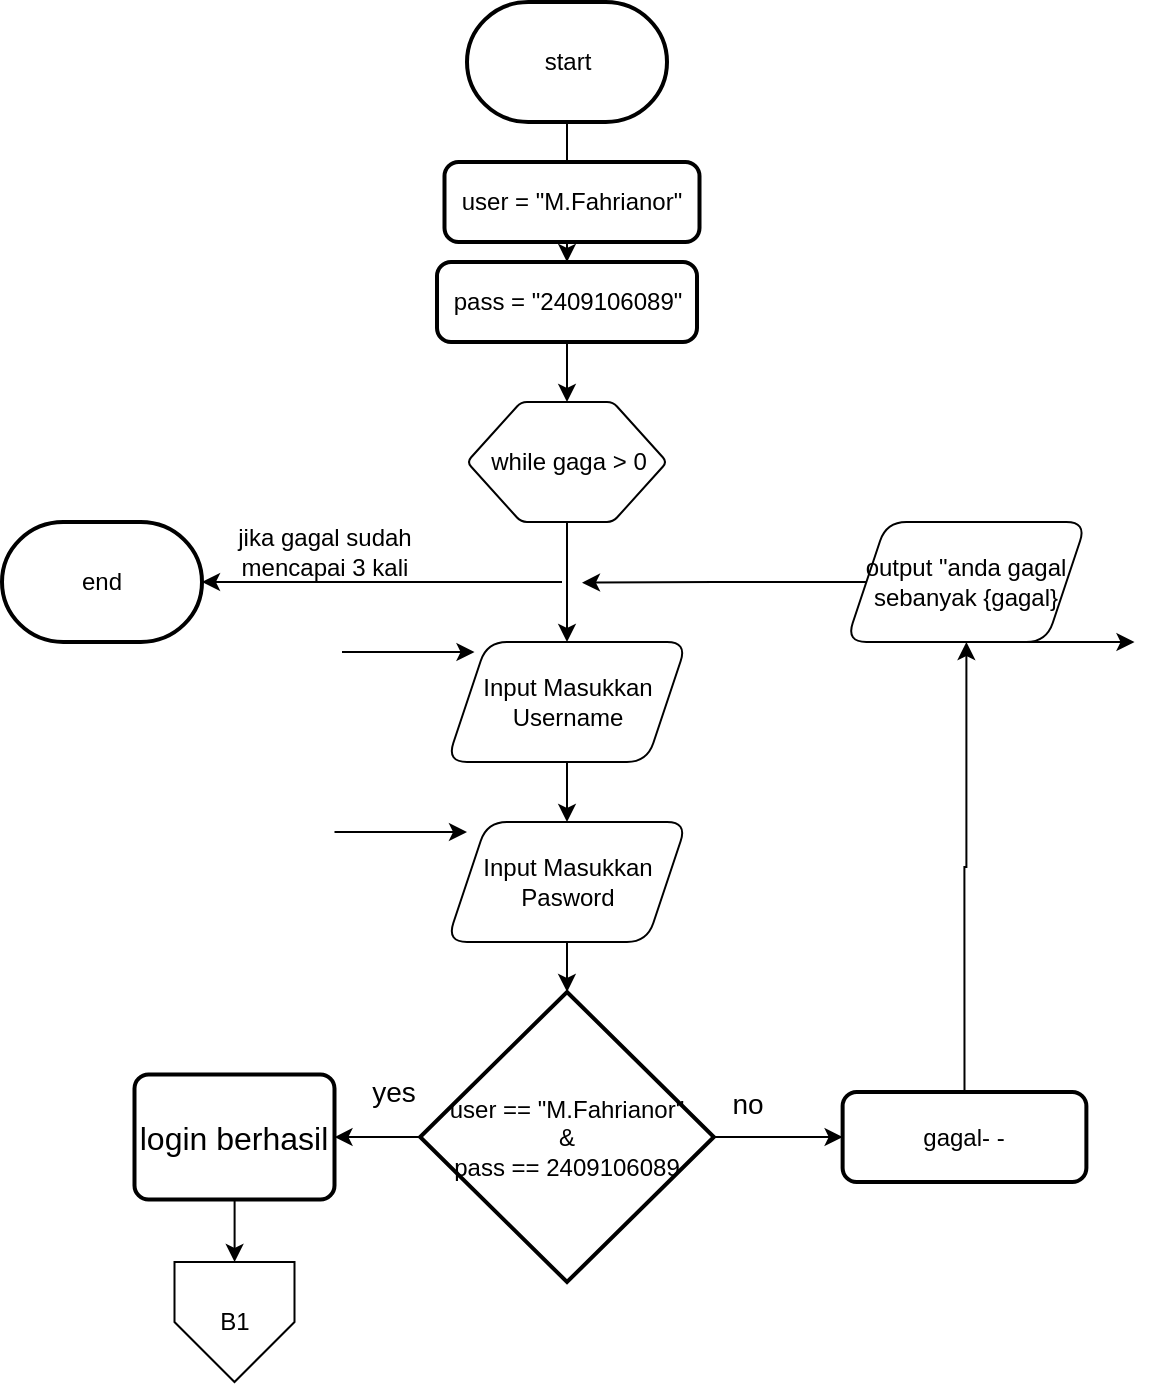 <mxfile version="26.0.16" pages="6">
  <diagram name="LOGIN" id="BQkm4Kg0LUhfwRbbKWqh">
    <mxGraphModel dx="1234" dy="855" grid="1" gridSize="10" guides="1" tooltips="1" connect="1" arrows="1" fold="1" page="1" pageScale="1" pageWidth="4681" pageHeight="3300" math="0" shadow="0">
      <root>
        <mxCell id="0" />
        <mxCell id="1" parent="0" />
        <mxCell id="KOXalIu1euqAJgaH2mjT-1" value="" style="edgeStyle=orthogonalEdgeStyle;rounded=1;orthogonalLoop=1;jettySize=auto;html=1;labelBackgroundColor=none;fontColor=default;" edge="1" parent="1" source="KOXalIu1euqAJgaH2mjT-2" target="KOXalIu1euqAJgaH2mjT-11">
          <mxGeometry relative="1" as="geometry" />
        </mxCell>
        <mxCell id="KOXalIu1euqAJgaH2mjT-2" value="Input Masukkan Pasword" style="shape=parallelogram;perimeter=parallelogramPerimeter;whiteSpace=wrap;html=1;fixedSize=1;labelBackgroundColor=none;rounded=1;" vertex="1" parent="1">
          <mxGeometry x="1392.5" y="430" width="120" height="60" as="geometry" />
        </mxCell>
        <mxCell id="KOXalIu1euqAJgaH2mjT-3" value="" style="edgeStyle=orthogonalEdgeStyle;rounded=1;orthogonalLoop=1;jettySize=auto;html=1;labelBackgroundColor=none;fontColor=default;" edge="1" parent="1" source="KOXalIu1euqAJgaH2mjT-4" target="KOXalIu1euqAJgaH2mjT-2">
          <mxGeometry relative="1" as="geometry" />
        </mxCell>
        <mxCell id="KOXalIu1euqAJgaH2mjT-4" value="Input Masukkan Username" style="shape=parallelogram;perimeter=parallelogramPerimeter;whiteSpace=wrap;html=1;fixedSize=1;labelBackgroundColor=none;rounded=1;" vertex="1" parent="1">
          <mxGeometry x="1392.5" y="340" width="120" height="60" as="geometry" />
        </mxCell>
        <mxCell id="KOXalIu1euqAJgaH2mjT-5" value="" style="edgeStyle=orthogonalEdgeStyle;rounded=0;orthogonalLoop=1;jettySize=auto;html=1;labelBackgroundColor=none;fontColor=default;" edge="1" parent="1" source="KOXalIu1euqAJgaH2mjT-6" target="KOXalIu1euqAJgaH2mjT-21">
          <mxGeometry relative="1" as="geometry" />
        </mxCell>
        <mxCell id="KOXalIu1euqAJgaH2mjT-6" value="start" style="strokeWidth=2;html=1;shape=mxgraph.flowchart.terminator;whiteSpace=wrap;labelBackgroundColor=none;rounded=1;" vertex="1" parent="1">
          <mxGeometry x="1402.5" y="20" width="100" height="60" as="geometry" />
        </mxCell>
        <mxCell id="KOXalIu1euqAJgaH2mjT-7" value="" style="edgeStyle=orthogonalEdgeStyle;rounded=1;orthogonalLoop=1;jettySize=auto;html=1;labelBackgroundColor=none;fontColor=default;" edge="1" parent="1">
          <mxGeometry relative="1" as="geometry">
            <mxPoint x="1449.957" y="150" as="sourcePoint" />
            <mxPoint x="1449.957" y="160" as="targetPoint" />
          </mxGeometry>
        </mxCell>
        <mxCell id="KOXalIu1euqAJgaH2mjT-10" value="" style="edgeStyle=orthogonalEdgeStyle;rounded=0;orthogonalLoop=1;jettySize=auto;html=1;labelBackgroundColor=none;fontColor=default;" edge="1" parent="1" source="KOXalIu1euqAJgaH2mjT-11" target="KOXalIu1euqAJgaH2mjT-24">
          <mxGeometry relative="1" as="geometry" />
        </mxCell>
        <mxCell id="KOXalIu1euqAJgaH2mjT-30" style="edgeStyle=orthogonalEdgeStyle;rounded=0;orthogonalLoop=1;jettySize=auto;html=1;exitX=1;exitY=0.5;exitDx=0;exitDy=0;exitPerimeter=0;labelBackgroundColor=none;fontColor=default;" edge="1" parent="1" source="KOXalIu1euqAJgaH2mjT-11" target="KOXalIu1euqAJgaH2mjT-18">
          <mxGeometry relative="1" as="geometry" />
        </mxCell>
        <mxCell id="KOXalIu1euqAJgaH2mjT-11" value="&lt;font style=&quot;color: rgb(0, 0, 0);&quot;&gt;user == &quot;M.Fahrianor&quot;&lt;/font&gt;&lt;div&gt;&lt;font style=&quot;color: rgb(0, 0, 0);&quot;&gt;&amp;nbsp;&amp;amp;&amp;nbsp;&lt;/font&gt;&lt;/div&gt;&lt;div&gt;&lt;font style=&quot;color: rgb(0, 0, 0);&quot;&gt;pass ==&amp;nbsp;&lt;span style=&quot;background-color: transparent;&quot;&gt;2409106089&lt;/span&gt;&lt;/font&gt;&lt;/div&gt;" style="strokeWidth=2;html=1;shape=mxgraph.flowchart.decision;whiteSpace=wrap;labelBackgroundColor=none;rounded=1;" vertex="1" parent="1">
          <mxGeometry x="1379.07" y="515" width="146.87" height="145" as="geometry" />
        </mxCell>
        <mxCell id="KOXalIu1euqAJgaH2mjT-34" style="edgeStyle=orthogonalEdgeStyle;rounded=0;orthogonalLoop=1;jettySize=auto;html=1;exitX=0;exitY=0.5;exitDx=0;exitDy=0;labelBackgroundColor=none;fontColor=default;" edge="1" parent="1" source="KOXalIu1euqAJgaH2mjT-13">
          <mxGeometry relative="1" as="geometry">
            <mxPoint x="1460" y="310.333" as="targetPoint" />
          </mxGeometry>
        </mxCell>
        <mxCell id="KOXalIu1euqAJgaH2mjT-13" value="output &quot;anda gagal sebanyak {gagal}" style="shape=parallelogram;perimeter=parallelogramPerimeter;whiteSpace=wrap;html=1;fixedSize=1;labelBackgroundColor=none;rounded=1;" vertex="1" parent="1">
          <mxGeometry x="1592.19" y="280" width="120" height="60" as="geometry" />
        </mxCell>
        <mxCell id="KOXalIu1euqAJgaH2mjT-16" value="" style="edgeStyle=orthogonalEdgeStyle;rounded=1;orthogonalLoop=1;jettySize=auto;html=1;labelBackgroundColor=none;fontColor=default;" edge="1" parent="1" source="KOXalIu1euqAJgaH2mjT-17" target="KOXalIu1euqAJgaH2mjT-4">
          <mxGeometry relative="1" as="geometry" />
        </mxCell>
        <mxCell id="KOXalIu1euqAJgaH2mjT-17" value="while gaga &amp;gt; 0" style="verticalLabelPosition=middle;verticalAlign=middle;html=1;shape=hexagon;perimeter=hexagonPerimeter2;arcSize=6;size=0.27;align=center;labelPosition=center;labelBackgroundColor=none;rounded=1;" vertex="1" parent="1">
          <mxGeometry x="1402.5" y="220" width="100" height="60" as="geometry" />
        </mxCell>
        <mxCell id="KOXalIu1euqAJgaH2mjT-31" style="edgeStyle=orthogonalEdgeStyle;rounded=0;orthogonalLoop=1;jettySize=auto;html=1;exitX=0.5;exitY=0;exitDx=0;exitDy=0;labelBackgroundColor=none;fontColor=default;" edge="1" parent="1" source="KOXalIu1euqAJgaH2mjT-18" target="KOXalIu1euqAJgaH2mjT-13">
          <mxGeometry relative="1" as="geometry" />
        </mxCell>
        <mxCell id="KOXalIu1euqAJgaH2mjT-18" value="gagal- -" style="rounded=1;whiteSpace=wrap;html=1;absoluteArcSize=1;arcSize=14;strokeWidth=2;labelBackgroundColor=none;" vertex="1" parent="1">
          <mxGeometry x="1590.31" y="565" width="121.88" height="45" as="geometry" />
        </mxCell>
        <mxCell id="KOXalIu1euqAJgaH2mjT-19" value="user = &quot;M.Fahrianor&quot;" style="rounded=1;whiteSpace=wrap;html=1;absoluteArcSize=1;arcSize=14;strokeWidth=2;labelBackgroundColor=none;" vertex="1" parent="1">
          <mxGeometry x="1391.25" y="100" width="127.5" height="40" as="geometry" />
        </mxCell>
        <mxCell id="KOXalIu1euqAJgaH2mjT-38" value="" style="edgeStyle=orthogonalEdgeStyle;rounded=0;orthogonalLoop=1;jettySize=auto;html=1;labelBackgroundColor=none;fontColor=default;" edge="1" parent="1" source="KOXalIu1euqAJgaH2mjT-21" target="KOXalIu1euqAJgaH2mjT-17">
          <mxGeometry relative="1" as="geometry" />
        </mxCell>
        <mxCell id="KOXalIu1euqAJgaH2mjT-21" value="pass = &quot;2409106089&quot;" style="rounded=1;whiteSpace=wrap;html=1;absoluteArcSize=1;arcSize=14;strokeWidth=2;labelBackgroundColor=none;" vertex="1" parent="1">
          <mxGeometry x="1387.5" y="150" width="130" height="40" as="geometry" />
        </mxCell>
        <mxCell id="KOXalIu1euqAJgaH2mjT-22" value="&lt;font color=&quot;#000000&quot; style=&quot;font-size: 14px;&quot;&gt;yes&lt;/font&gt;" style="text;html=1;align=center;verticalAlign=middle;whiteSpace=wrap;rounded=0;labelBackgroundColor=none;" vertex="1" parent="1">
          <mxGeometry x="1336.25" y="550" width="60" height="30" as="geometry" />
        </mxCell>
        <mxCell id="KOXalIu1euqAJgaH2mjT-64" value="" style="edgeStyle=orthogonalEdgeStyle;rounded=0;orthogonalLoop=1;jettySize=auto;html=1;" edge="1" parent="1" source="KOXalIu1euqAJgaH2mjT-24" target="KOXalIu1euqAJgaH2mjT-63">
          <mxGeometry relative="1" as="geometry" />
        </mxCell>
        <mxCell id="KOXalIu1euqAJgaH2mjT-24" value="&lt;font style=&quot;font-size: 16px;&quot;&gt;login berhasil&lt;/font&gt;" style="rounded=1;whiteSpace=wrap;html=1;absoluteArcSize=1;arcSize=14;strokeWidth=2;labelBackgroundColor=none;" vertex="1" parent="1">
          <mxGeometry x="1236.25" y="556.25" width="100" height="62.5" as="geometry" />
        </mxCell>
        <mxCell id="KOXalIu1euqAJgaH2mjT-25" value="&lt;font color=&quot;#000000&quot;&gt;&lt;span style=&quot;font-size: 14px;&quot;&gt;no&lt;/span&gt;&lt;/font&gt;" style="text;html=1;align=center;verticalAlign=middle;whiteSpace=wrap;rounded=0;labelBackgroundColor=none;" vertex="1" parent="1">
          <mxGeometry x="1512.5" y="556.25" width="60" height="30" as="geometry" />
        </mxCell>
        <mxCell id="KOXalIu1euqAJgaH2mjT-26" value="" style="endArrow=classic;html=1;rounded=0;labelBackgroundColor=none;fontColor=default;" edge="1" parent="1">
          <mxGeometry width="50" height="50" relative="1" as="geometry">
            <mxPoint x="1340" y="345" as="sourcePoint" />
            <mxPoint x="1406.25" y="345" as="targetPoint" />
          </mxGeometry>
        </mxCell>
        <mxCell id="KOXalIu1euqAJgaH2mjT-27" value="" style="endArrow=classic;html=1;rounded=0;labelBackgroundColor=none;fontColor=default;" edge="1" parent="1">
          <mxGeometry width="50" height="50" relative="1" as="geometry">
            <mxPoint x="1336.25" y="435" as="sourcePoint" />
            <mxPoint x="1402.5" y="435" as="targetPoint" />
          </mxGeometry>
        </mxCell>
        <mxCell id="KOXalIu1euqAJgaH2mjT-28" value="" style="endArrow=classic;html=1;rounded=0;labelBackgroundColor=none;fontColor=default;" edge="1" parent="1">
          <mxGeometry width="50" height="50" relative="1" as="geometry">
            <mxPoint x="1670" y="340" as="sourcePoint" />
            <mxPoint x="1736.25" y="340" as="targetPoint" />
          </mxGeometry>
        </mxCell>
        <mxCell id="KOXalIu1euqAJgaH2mjT-32" value="end" style="strokeWidth=2;html=1;shape=mxgraph.flowchart.terminator;whiteSpace=wrap;labelBackgroundColor=none;" vertex="1" parent="1">
          <mxGeometry x="1170" y="280" width="100" height="60" as="geometry" />
        </mxCell>
        <mxCell id="KOXalIu1euqAJgaH2mjT-35" value="" style="endArrow=classic;html=1;rounded=0;entryX=1;entryY=0.5;entryDx=0;entryDy=0;entryPerimeter=0;labelBackgroundColor=none;fontColor=default;" edge="1" parent="1" target="KOXalIu1euqAJgaH2mjT-32">
          <mxGeometry width="50" height="50" relative="1" as="geometry">
            <mxPoint x="1450" y="310" as="sourcePoint" />
            <mxPoint x="1437.5" y="290" as="targetPoint" />
          </mxGeometry>
        </mxCell>
        <mxCell id="KOXalIu1euqAJgaH2mjT-36" value="jika gagal sudah mencapai 3 kali" style="text;html=1;align=center;verticalAlign=middle;whiteSpace=wrap;rounded=0;labelBackgroundColor=none;" vertex="1" parent="1">
          <mxGeometry x="1280" y="280" width="102.5" height="30" as="geometry" />
        </mxCell>
        <mxCell id="KOXalIu1euqAJgaH2mjT-43" value="" style="edgeStyle=orthogonalEdgeStyle;rounded=0;orthogonalLoop=1;jettySize=auto;html=1;" edge="1" parent="1" source="KOXalIu1euqAJgaH2mjT-41">
          <mxGeometry relative="1" as="geometry">
            <mxPoint x="1030" y="588.75" as="targetPoint" />
          </mxGeometry>
        </mxCell>
        <mxCell id="KOXalIu1euqAJgaH2mjT-62" value="" style="edgeStyle=orthogonalEdgeStyle;rounded=0;orthogonalLoop=1;jettySize=auto;html=1;" edge="1" parent="1" target="KOXalIu1euqAJgaH2mjT-61">
          <mxGeometry relative="1" as="geometry">
            <mxPoint x="1356.25" y="880.0" as="sourcePoint" />
          </mxGeometry>
        </mxCell>
        <mxCell id="KOXalIu1euqAJgaH2mjT-63" value="B1" style="verticalLabelPosition=middle;verticalAlign=middle;html=1;shape=offPageConnector;rounded=0;size=0.5;labelPosition=center;align=center;" vertex="1" parent="1">
          <mxGeometry x="1256.25" y="650" width="60" height="60" as="geometry" />
        </mxCell>
      </root>
    </mxGraphModel>
  </diagram>
  <diagram id="ygKkFy5LXpSGsS5wsPnT" name="menu utama">
    <mxGraphModel dx="1604" dy="1112" grid="1" gridSize="10" guides="1" tooltips="1" connect="1" arrows="1" fold="1" page="1" pageScale="1" pageWidth="4681" pageHeight="3300" math="0" shadow="0">
      <root>
        <mxCell id="0" />
        <mxCell id="1" parent="0" />
        <mxCell id="XL4wbLpDmvpJ-Hhi2Mdp-2" value="" style="edgeStyle=orthogonalEdgeStyle;rounded=0;orthogonalLoop=1;jettySize=auto;html=1;" edge="1" parent="1" source="zz2ndQn1fV00vHcD5Sw6-2" target="XL4wbLpDmvpJ-Hhi2Mdp-1">
          <mxGeometry relative="1" as="geometry" />
        </mxCell>
        <mxCell id="zz2ndQn1fV00vHcD5Sw6-2" value="menu utama&lt;div&gt;1.konversi suhu&lt;/div&gt;&lt;div&gt;2.konversi jarak&lt;/div&gt;&lt;div&gt;3.konversi waktu&lt;/div&gt;&lt;div&gt;4.konversi mata uang&lt;/div&gt;&lt;div&gt;5.keluar&lt;/div&gt;" style="rounded=1;whiteSpace=wrap;html=1;absoluteArcSize=1;arcSize=14;strokeWidth=2;" vertex="1" parent="1">
          <mxGeometry x="530" y="340" width="140" height="105" as="geometry" />
        </mxCell>
        <mxCell id="zz2ndQn1fV00vHcD5Sw6-19" style="edgeStyle=orthogonalEdgeStyle;rounded=0;orthogonalLoop=1;jettySize=auto;html=1;exitX=0;exitY=0.5;exitDx=0;exitDy=0;" edge="1" parent="1" source="zz2ndQn1fV00vHcD5Sw6-3" target="zz2ndQn1fV00vHcD5Sw6-2">
          <mxGeometry relative="1" as="geometry" />
        </mxCell>
        <mxCell id="zz2ndQn1fV00vHcD5Sw6-3" value="while = true" style="verticalLabelPosition=middle;verticalAlign=middle;html=1;shape=hexagon;perimeter=hexagonPerimeter2;arcSize=6;size=0.27;align=center;labelPosition=center;labelBackgroundColor=none;rounded=1;" vertex="1" parent="1">
          <mxGeometry x="800" y="362.5" width="100" height="60" as="geometry" />
        </mxCell>
        <mxCell id="zz2ndQn1fV00vHcD5Sw6-4" style="edgeStyle=orthogonalEdgeStyle;rounded=0;orthogonalLoop=1;jettySize=auto;html=1;exitX=0;exitY=0.5;exitDx=0;exitDy=0;exitPerimeter=0;" edge="1" parent="1" source="zz2ndQn1fV00vHcD5Sw6-9" target="zz2ndQn1fV00vHcD5Sw6-11">
          <mxGeometry relative="1" as="geometry">
            <mxPoint x="380" y="265" as="targetPoint" />
          </mxGeometry>
        </mxCell>
        <mxCell id="zz2ndQn1fV00vHcD5Sw6-5" style="edgeStyle=orthogonalEdgeStyle;rounded=0;orthogonalLoop=1;jettySize=auto;html=1;exitX=0.5;exitY=1;exitDx=0;exitDy=0;exitPerimeter=0;entryX=0.5;entryY=0;entryDx=0;entryDy=0;" edge="1" parent="1" source="zz2ndQn1fV00vHcD5Sw6-9" target="zz2ndQn1fV00vHcD5Sw6-14">
          <mxGeometry relative="1" as="geometry" />
        </mxCell>
        <mxCell id="zz2ndQn1fV00vHcD5Sw6-6" style="edgeStyle=orthogonalEdgeStyle;rounded=0;orthogonalLoop=1;jettySize=auto;html=1;exitX=0.5;exitY=1;exitDx=0;exitDy=0;exitPerimeter=0;entryX=0.5;entryY=0;entryDx=0;entryDy=0;" edge="1" parent="1" source="zz2ndQn1fV00vHcD5Sw6-9" target="zz2ndQn1fV00vHcD5Sw6-15">
          <mxGeometry relative="1" as="geometry" />
        </mxCell>
        <mxCell id="zz2ndQn1fV00vHcD5Sw6-7" style="edgeStyle=orthogonalEdgeStyle;rounded=0;orthogonalLoop=1;jettySize=auto;html=1;exitX=0.5;exitY=1;exitDx=0;exitDy=0;exitPerimeter=0;entryX=0.5;entryY=0;entryDx=0;entryDy=0;" edge="1" parent="1" source="zz2ndQn1fV00vHcD5Sw6-9" target="zz2ndQn1fV00vHcD5Sw6-16">
          <mxGeometry relative="1" as="geometry" />
        </mxCell>
        <mxCell id="zz2ndQn1fV00vHcD5Sw6-8" style="edgeStyle=orthogonalEdgeStyle;rounded=0;orthogonalLoop=1;jettySize=auto;html=1;exitX=0.5;exitY=1;exitDx=0;exitDy=0;exitPerimeter=0;entryX=0.5;entryY=0;entryDx=0;entryDy=0;" edge="1" parent="1" source="zz2ndQn1fV00vHcD5Sw6-9" target="zz2ndQn1fV00vHcD5Sw6-13">
          <mxGeometry relative="1" as="geometry" />
        </mxCell>
        <mxCell id="zz2ndQn1fV00vHcD5Sw6-9" value="pilih 1-5" style="strokeWidth=2;html=1;shape=mxgraph.flowchart.decision;whiteSpace=wrap;" vertex="1" parent="1">
          <mxGeometry x="550" y="555" width="100" height="100" as="geometry" />
        </mxCell>
        <mxCell id="zz2ndQn1fV00vHcD5Sw6-10" style="edgeStyle=orthogonalEdgeStyle;rounded=0;orthogonalLoop=1;jettySize=auto;html=1;exitX=1;exitY=0.5;exitDx=0;exitDy=0;" edge="1" parent="1" source="zz2ndQn1fV00vHcD5Sw6-11">
          <mxGeometry relative="1" as="geometry">
            <mxPoint x="710" y="390" as="targetPoint" />
          </mxGeometry>
        </mxCell>
        <mxCell id="zz2ndQn1fV00vHcD5Sw6-11" value="jika tidak ada dalam pilihan" style="text;html=1;align=center;verticalAlign=middle;whiteSpace=wrap;rounded=0;" vertex="1" parent="1">
          <mxGeometry x="350" y="250" width="90" height="30" as="geometry" />
        </mxCell>
        <mxCell id="DD4KadzsowOyAMv8G9pT-2" value="" style="edgeStyle=orthogonalEdgeStyle;rounded=0;orthogonalLoop=1;jettySize=auto;html=1;" edge="1" parent="1" source="zz2ndQn1fV00vHcD5Sw6-12" target="zz2ndQn1fV00vHcD5Sw6-26">
          <mxGeometry relative="1" as="geometry" />
        </mxCell>
        <mxCell id="zz2ndQn1fV00vHcD5Sw6-12" value="1.konversi suhu" style="rounded=1;whiteSpace=wrap;html=1;absoluteArcSize=1;arcSize=14;strokeWidth=2;" vertex="1" parent="1">
          <mxGeometry x="220" y="745" width="120" height="40" as="geometry" />
        </mxCell>
        <mxCell id="DD4KadzsowOyAMv8G9pT-5" value="" style="edgeStyle=orthogonalEdgeStyle;rounded=0;orthogonalLoop=1;jettySize=auto;html=1;" edge="1" parent="1" source="zz2ndQn1fV00vHcD5Sw6-13" target="zz2ndQn1fV00vHcD5Sw6-23">
          <mxGeometry relative="1" as="geometry" />
        </mxCell>
        <mxCell id="zz2ndQn1fV00vHcD5Sw6-13" value="4.konversi mata uang" style="rounded=1;whiteSpace=wrap;html=1;absoluteArcSize=1;arcSize=14;strokeWidth=2;" vertex="1" parent="1">
          <mxGeometry x="710" y="745" width="120" height="40" as="geometry" />
        </mxCell>
        <mxCell id="DD4KadzsowOyAMv8G9pT-3" value="" style="edgeStyle=orthogonalEdgeStyle;rounded=0;orthogonalLoop=1;jettySize=auto;html=1;" edge="1" parent="1" source="zz2ndQn1fV00vHcD5Sw6-14" target="zz2ndQn1fV00vHcD5Sw6-25">
          <mxGeometry relative="1" as="geometry" />
        </mxCell>
        <mxCell id="zz2ndQn1fV00vHcD5Sw6-14" value="2.konversi jarak" style="rounded=1;whiteSpace=wrap;html=1;absoluteArcSize=1;arcSize=14;strokeWidth=2;" vertex="1" parent="1">
          <mxGeometry x="380" y="745" width="120" height="40" as="geometry" />
        </mxCell>
        <mxCell id="DD4KadzsowOyAMv8G9pT-4" value="" style="edgeStyle=orthogonalEdgeStyle;rounded=0;orthogonalLoop=1;jettySize=auto;html=1;" edge="1" parent="1" source="zz2ndQn1fV00vHcD5Sw6-15" target="zz2ndQn1fV00vHcD5Sw6-24">
          <mxGeometry relative="1" as="geometry" />
        </mxCell>
        <mxCell id="zz2ndQn1fV00vHcD5Sw6-15" value="3.konversi waktu" style="rounded=1;whiteSpace=wrap;html=1;absoluteArcSize=1;arcSize=14;strokeWidth=2;" vertex="1" parent="1">
          <mxGeometry x="540" y="745" width="120" height="40" as="geometry" />
        </mxCell>
        <mxCell id="zz2ndQn1fV00vHcD5Sw6-22" value="" style="edgeStyle=orthogonalEdgeStyle;rounded=0;orthogonalLoop=1;jettySize=auto;html=1;" edge="1" parent="1" source="zz2ndQn1fV00vHcD5Sw6-16" target="zz2ndQn1fV00vHcD5Sw6-18">
          <mxGeometry relative="1" as="geometry" />
        </mxCell>
        <mxCell id="zz2ndQn1fV00vHcD5Sw6-16" value="5.keluar" style="rounded=1;whiteSpace=wrap;html=1;absoluteArcSize=1;arcSize=14;strokeWidth=2;" vertex="1" parent="1">
          <mxGeometry x="876.25" y="745" width="120" height="40" as="geometry" />
        </mxCell>
        <mxCell id="zz2ndQn1fV00vHcD5Sw6-17" style="edgeStyle=orthogonalEdgeStyle;rounded=0;orthogonalLoop=1;jettySize=auto;html=1;exitX=0.5;exitY=1;exitDx=0;exitDy=0;exitPerimeter=0;entryX=0.418;entryY=0.062;entryDx=0;entryDy=0;entryPerimeter=0;" edge="1" parent="1" source="zz2ndQn1fV00vHcD5Sw6-9" target="zz2ndQn1fV00vHcD5Sw6-12">
          <mxGeometry relative="1" as="geometry" />
        </mxCell>
        <mxCell id="zz2ndQn1fV00vHcD5Sw6-18" value="end" style="strokeWidth=2;html=1;shape=mxgraph.flowchart.terminator;whiteSpace=wrap;" vertex="1" parent="1">
          <mxGeometry x="1052.5" y="735" width="100" height="60" as="geometry" />
        </mxCell>
        <mxCell id="zz2ndQn1fV00vHcD5Sw6-21" value="" style="edgeStyle=orthogonalEdgeStyle;rounded=0;orthogonalLoop=1;jettySize=auto;html=1;" edge="1" parent="1" source="zz2ndQn1fV00vHcD5Sw6-20" target="zz2ndQn1fV00vHcD5Sw6-3">
          <mxGeometry relative="1" as="geometry" />
        </mxCell>
        <mxCell id="zz2ndQn1fV00vHcD5Sw6-20" value="B1" style="verticalLabelPosition=middle;verticalAlign=middle;html=1;shape=offPageConnector;rounded=0;size=0.5;labelPosition=center;align=center;" vertex="1" parent="1">
          <mxGeometry x="820" y="260" width="60" height="60" as="geometry" />
        </mxCell>
        <mxCell id="zz2ndQn1fV00vHcD5Sw6-23" value="B5" style="verticalLabelPosition=bottom;verticalAlign=top;html=1;shape=offPageConnector;rounded=0;size=0.5;" vertex="1" parent="1">
          <mxGeometry x="740" y="820" width="60" height="60" as="geometry" />
        </mxCell>
        <mxCell id="zz2ndQn1fV00vHcD5Sw6-24" value="B4" style="verticalLabelPosition=bottom;verticalAlign=top;html=1;shape=offPageConnector;rounded=0;size=0.5;" vertex="1" parent="1">
          <mxGeometry x="570" y="820" width="60" height="60" as="geometry" />
        </mxCell>
        <mxCell id="zz2ndQn1fV00vHcD5Sw6-25" value="B3" style="verticalLabelPosition=bottom;verticalAlign=top;html=1;shape=offPageConnector;rounded=0;size=0.5;" vertex="1" parent="1">
          <mxGeometry x="410" y="820" width="60" height="60" as="geometry" />
        </mxCell>
        <mxCell id="zz2ndQn1fV00vHcD5Sw6-26" value="B2" style="verticalLabelPosition=bottom;verticalAlign=top;html=1;shape=offPageConnector;rounded=0;size=0.5;" vertex="1" parent="1">
          <mxGeometry x="250" y="820" width="60" height="60" as="geometry" />
        </mxCell>
        <mxCell id="XL4wbLpDmvpJ-Hhi2Mdp-3" value="" style="edgeStyle=orthogonalEdgeStyle;rounded=0;orthogonalLoop=1;jettySize=auto;html=1;" edge="1" parent="1" source="XL4wbLpDmvpJ-Hhi2Mdp-1" target="zz2ndQn1fV00vHcD5Sw6-9">
          <mxGeometry relative="1" as="geometry" />
        </mxCell>
        <mxCell id="XL4wbLpDmvpJ-Hhi2Mdp-1" value="input pilihan" style="shape=parallelogram;html=1;strokeWidth=2;perimeter=parallelogramPerimeter;whiteSpace=wrap;rounded=1;arcSize=12;size=0.23;" vertex="1" parent="1">
          <mxGeometry x="550" y="470" width="100" height="60" as="geometry" />
        </mxCell>
        <mxCell id="XL4wbLpDmvpJ-Hhi2Mdp-4" value="" style="endArrow=classic;html=1;rounded=0;entryX=0.25;entryY=0;entryDx=0;entryDy=0;" edge="1" parent="1" target="XL4wbLpDmvpJ-Hhi2Mdp-1">
          <mxGeometry width="50" height="50" relative="1" as="geometry">
            <mxPoint x="510" y="470" as="sourcePoint" />
            <mxPoint x="510" y="460" as="targetPoint" />
          </mxGeometry>
        </mxCell>
        <mxCell id="XL4wbLpDmvpJ-Hhi2Mdp-5" value="yes" style="text;html=1;align=center;verticalAlign=middle;whiteSpace=wrap;rounded=0;" vertex="1" parent="1">
          <mxGeometry x="590" y="660" width="60" height="30" as="geometry" />
        </mxCell>
        <mxCell id="XL4wbLpDmvpJ-Hhi2Mdp-6" value="no" style="text;html=1;align=center;verticalAlign=middle;whiteSpace=wrap;rounded=0;" vertex="1" parent="1">
          <mxGeometry x="510" y="580" width="60" height="30" as="geometry" />
        </mxCell>
        <mxCell id="4MDza_YjUMmLFx8zE_Gt-2" value="" style="edgeStyle=orthogonalEdgeStyle;rounded=0;orthogonalLoop=1;jettySize=auto;html=1;" edge="1" parent="1" source="4MDza_YjUMmLFx8zE_Gt-1" target="zz2ndQn1fV00vHcD5Sw6-2">
          <mxGeometry relative="1" as="geometry" />
        </mxCell>
        <mxCell id="4MDza_YjUMmLFx8zE_Gt-1" value="B6" style="verticalLabelPosition=middle;verticalAlign=middle;html=1;shape=offPageConnector;rounded=0;size=0.5;labelPosition=center;align=center;" vertex="1" parent="1">
          <mxGeometry x="440" y="362.5" width="60" height="60" as="geometry" />
        </mxCell>
      </root>
    </mxGraphModel>
  </diagram>
  <diagram id="MpBUmQAIV_s0_iai9Htk" name="konversi suhu">
    <mxGraphModel dx="1234" dy="855" grid="1" gridSize="10" guides="1" tooltips="1" connect="1" arrows="1" fold="1" page="1" pageScale="1" pageWidth="4681" pageHeight="3300" math="0" shadow="0">
      <root>
        <mxCell id="0" />
        <mxCell id="1" parent="0" />
        <mxCell id="Gb73MeOdu44T1rUNOfaj-4" value="" style="edgeStyle=orthogonalEdgeStyle;rounded=0;orthogonalLoop=1;jettySize=auto;html=1;" parent="1" source="Gb73MeOdu44T1rUNOfaj-1" target="Gb73MeOdu44T1rUNOfaj-3" edge="1">
          <mxGeometry relative="1" as="geometry" />
        </mxCell>
        <mxCell id="Gb73MeOdu44T1rUNOfaj-1" value="B2" style="verticalLabelPosition=middle;verticalAlign=middle;html=1;shape=offPageConnector;rounded=0;size=0.5;labelPosition=center;align=center;" parent="1" vertex="1">
          <mxGeometry x="360" y="40" width="60" height="60" as="geometry" />
        </mxCell>
        <mxCell id="VFbmpAUy7rwqvz15WoOm-2" value="" style="edgeStyle=orthogonalEdgeStyle;rounded=0;orthogonalLoop=1;jettySize=auto;html=1;" parent="1" source="Gb73MeOdu44T1rUNOfaj-2" target="VFbmpAUy7rwqvz15WoOm-1" edge="1">
          <mxGeometry relative="1" as="geometry" />
        </mxCell>
        <mxCell id="Gb73MeOdu44T1rUNOfaj-2" value="&lt;font style=&quot;font-size: 15px;&quot;&gt;konversi suhu&lt;/font&gt;&lt;div&gt;&lt;font style=&quot;font-size: 15px;&quot;&gt;1.celsius to reaumur&amp;nbsp;&lt;span style=&quot;background-color: transparent; color: light-dark(rgb(0, 0, 0), rgb(255, 255, 255));&quot;&gt;2.celsius to fahrenheit&amp;nbsp;&lt;/span&gt;&lt;span style=&quot;background-color: transparent; color: light-dark(rgb(0, 0, 0), rgb(255, 255, 255));&quot;&gt;3.celsius to kelvin&amp;nbsp;&lt;/span&gt;&lt;span style=&quot;background-color: transparent; color: light-dark(rgb(0, 0, 0), rgb(255, 255, 255));&quot;&gt;4.reaumur to celsius&amp;nbsp;&lt;/span&gt;&lt;span style=&quot;background-color: transparent; color: light-dark(rgb(0, 0, 0), rgb(255, 255, 255));&quot;&gt;5.reaumur to fahrenheit&amp;nbsp;&lt;/span&gt;&lt;span style=&quot;background-color: transparent; color: light-dark(rgb(0, 0, 0), rgb(255, 255, 255));&quot;&gt;6.reaumur to kelvin 7.fahrenheit to celsius 8.fahrenheit to reaumur 9.fahrenheit to kelvin 10.kelvin to celsius 11.kelvin to reaumur 12.kelvin to fahrenheit 13.kembali&lt;/span&gt;&lt;/font&gt;&lt;/div&gt;" style="rounded=1;whiteSpace=wrap;html=1;absoluteArcSize=1;arcSize=14;strokeWidth=2;" parent="1" vertex="1">
          <mxGeometry x="200" y="290" width="380" height="220" as="geometry" />
        </mxCell>
        <mxCell id="Gb73MeOdu44T1rUNOfaj-5" value="" style="edgeStyle=orthogonalEdgeStyle;rounded=0;orthogonalLoop=1;jettySize=auto;html=1;" parent="1" source="Gb73MeOdu44T1rUNOfaj-3" target="Gb73MeOdu44T1rUNOfaj-2" edge="1">
          <mxGeometry relative="1" as="geometry" />
        </mxCell>
        <mxCell id="Gb73MeOdu44T1rUNOfaj-3" value="while = true" style="verticalLabelPosition=middle;verticalAlign=middle;html=1;shape=hexagon;perimeter=hexagonPerimeter2;arcSize=6;size=0.27;labelPosition=center;align=center;" parent="1" vertex="1">
          <mxGeometry x="340" y="140" width="100" height="60" as="geometry" />
        </mxCell>
        <mxCell id="LDeMFbYrKKwQ9veMwjJG-1" style="edgeStyle=orthogonalEdgeStyle;rounded=0;orthogonalLoop=1;jettySize=auto;html=1;exitX=0.5;exitY=0;exitDx=0;exitDy=0;" parent="1" source="Gb73MeOdu44T1rUNOfaj-6" edge="1">
          <mxGeometry relative="1" as="geometry">
            <mxPoint x="390" y="261" as="targetPoint" />
            <Array as="points">
              <mxPoint x="600" y="261" />
              <mxPoint x="410" y="261" />
            </Array>
          </mxGeometry>
        </mxCell>
        <mxCell id="LDeMFbYrKKwQ9veMwjJG-83" value="" style="edgeStyle=orthogonalEdgeStyle;rounded=0;orthogonalLoop=1;jettySize=auto;html=1;" parent="1" source="Gb73MeOdu44T1rUNOfaj-6" target="LDeMFbYrKKwQ9veMwjJG-82" edge="1">
          <mxGeometry relative="1" as="geometry" />
        </mxCell>
        <mxCell id="Sqnc8OV3vx8Le0TYLkD_-3" style="edgeStyle=orthogonalEdgeStyle;rounded=0;orthogonalLoop=1;jettySize=auto;html=1;exitX=1;exitY=0.5;exitDx=0;exitDy=0;entryX=0;entryY=0.5;entryDx=0;entryDy=0;" parent="1" source="Gb73MeOdu44T1rUNOfaj-6" target="Sqnc8OV3vx8Le0TYLkD_-2" edge="1">
          <mxGeometry relative="1" as="geometry" />
        </mxCell>
        <mxCell id="Gb73MeOdu44T1rUNOfaj-6" value="pilih 1-13" style="rhombus;whiteSpace=wrap;html=1;" parent="1" vertex="1">
          <mxGeometry x="810" y="360" width="80" height="80" as="geometry" />
        </mxCell>
        <mxCell id="LDeMFbYrKKwQ9veMwjJG-82" value="A1" style="verticalLabelPosition=bottom;verticalAlign=top;html=1;shape=mxgraph.flowchart.on-page_reference;" parent="1" vertex="1">
          <mxGeometry x="1010" y="370" width="60" height="60" as="geometry" />
        </mxCell>
        <mxCell id="LDeMFbYrKKwQ9veMwjJG-85" style="edgeStyle=orthogonalEdgeStyle;rounded=0;orthogonalLoop=1;jettySize=auto;html=1;exitX=1;exitY=0.5;exitDx=0;exitDy=0;entryX=0;entryY=0.5;entryDx=0;entryDy=0;" parent="1" target="LDeMFbYrKKwQ9veMwjJG-98" edge="1">
          <mxGeometry relative="1" as="geometry">
            <mxPoint x="1240" y="400" as="sourcePoint" />
          </mxGeometry>
        </mxCell>
        <mxCell id="LDeMFbYrKKwQ9veMwjJG-86" style="edgeStyle=orthogonalEdgeStyle;rounded=0;orthogonalLoop=1;jettySize=auto;html=1;exitX=1;exitY=0.5;exitDx=0;exitDy=0;entryX=0;entryY=0.5;entryDx=0;entryDy=0;" parent="1" target="LDeMFbYrKKwQ9veMwjJG-119" edge="1">
          <mxGeometry relative="1" as="geometry">
            <mxPoint x="1240" y="400" as="sourcePoint" />
          </mxGeometry>
        </mxCell>
        <mxCell id="LDeMFbYrKKwQ9veMwjJG-87" style="edgeStyle=orthogonalEdgeStyle;rounded=0;orthogonalLoop=1;jettySize=auto;html=1;exitX=1;exitY=0.5;exitDx=0;exitDy=0;entryX=0;entryY=0.5;entryDx=0;entryDy=0;" parent="1" target="LDeMFbYrKKwQ9veMwjJG-117" edge="1">
          <mxGeometry relative="1" as="geometry">
            <mxPoint x="1240" y="400" as="sourcePoint" />
          </mxGeometry>
        </mxCell>
        <mxCell id="LDeMFbYrKKwQ9veMwjJG-88" style="edgeStyle=orthogonalEdgeStyle;rounded=0;orthogonalLoop=1;jettySize=auto;html=1;exitX=1;exitY=0.5;exitDx=0;exitDy=0;entryX=0;entryY=0.5;entryDx=0;entryDy=0;" parent="1" target="LDeMFbYrKKwQ9veMwjJG-115" edge="1">
          <mxGeometry relative="1" as="geometry">
            <mxPoint x="1240" y="400" as="sourcePoint" />
          </mxGeometry>
        </mxCell>
        <mxCell id="LDeMFbYrKKwQ9veMwjJG-89" style="edgeStyle=orthogonalEdgeStyle;rounded=0;orthogonalLoop=1;jettySize=auto;html=1;exitX=1;exitY=0.5;exitDx=0;exitDy=0;entryX=0;entryY=0.5;entryDx=0;entryDy=0;" parent="1" target="LDeMFbYrKKwQ9veMwjJG-111" edge="1">
          <mxGeometry relative="1" as="geometry">
            <mxPoint x="1240" y="400" as="sourcePoint" />
          </mxGeometry>
        </mxCell>
        <mxCell id="LDeMFbYrKKwQ9veMwjJG-90" style="edgeStyle=orthogonalEdgeStyle;rounded=0;orthogonalLoop=1;jettySize=auto;html=1;exitX=1;exitY=0.5;exitDx=0;exitDy=0;entryX=0;entryY=0.5;entryDx=0;entryDy=0;" parent="1" target="LDeMFbYrKKwQ9veMwjJG-109" edge="1">
          <mxGeometry relative="1" as="geometry">
            <mxPoint x="1240" y="400" as="sourcePoint" />
          </mxGeometry>
        </mxCell>
        <mxCell id="LDeMFbYrKKwQ9veMwjJG-91" style="edgeStyle=orthogonalEdgeStyle;rounded=0;orthogonalLoop=1;jettySize=auto;html=1;exitX=1;exitY=0.5;exitDx=0;exitDy=0;entryX=0;entryY=0.5;entryDx=0;entryDy=0;" parent="1" target="LDeMFbYrKKwQ9veMwjJG-107" edge="1">
          <mxGeometry relative="1" as="geometry">
            <mxPoint x="1240" y="400" as="sourcePoint" />
          </mxGeometry>
        </mxCell>
        <mxCell id="LDeMFbYrKKwQ9veMwjJG-92" style="edgeStyle=orthogonalEdgeStyle;rounded=0;orthogonalLoop=1;jettySize=auto;html=1;exitX=1;exitY=0.5;exitDx=0;exitDy=0;entryX=0;entryY=0.5;entryDx=0;entryDy=0;" parent="1" target="LDeMFbYrKKwQ9veMwjJG-105" edge="1">
          <mxGeometry relative="1" as="geometry">
            <mxPoint x="1240" y="400" as="sourcePoint" />
          </mxGeometry>
        </mxCell>
        <mxCell id="LDeMFbYrKKwQ9veMwjJG-93" style="edgeStyle=orthogonalEdgeStyle;rounded=0;orthogonalLoop=1;jettySize=auto;html=1;exitX=1;exitY=0.5;exitDx=0;exitDy=0;entryX=0;entryY=0.5;entryDx=0;entryDy=0;" parent="1" target="LDeMFbYrKKwQ9veMwjJG-103" edge="1">
          <mxGeometry relative="1" as="geometry">
            <mxPoint x="1240" y="400" as="sourcePoint" />
          </mxGeometry>
        </mxCell>
        <mxCell id="LDeMFbYrKKwQ9veMwjJG-94" style="edgeStyle=orthogonalEdgeStyle;rounded=0;orthogonalLoop=1;jettySize=auto;html=1;exitX=1;exitY=0.5;exitDx=0;exitDy=0;entryX=0;entryY=0.5;entryDx=0;entryDy=0;" parent="1" target="LDeMFbYrKKwQ9veMwjJG-101" edge="1">
          <mxGeometry relative="1" as="geometry">
            <mxPoint x="1240" y="400" as="sourcePoint" />
          </mxGeometry>
        </mxCell>
        <mxCell id="LDeMFbYrKKwQ9veMwjJG-95" style="edgeStyle=orthogonalEdgeStyle;rounded=0;orthogonalLoop=1;jettySize=auto;html=1;exitX=1;exitY=0.5;exitDx=0;exitDy=0;entryX=0;entryY=0.5;entryDx=0;entryDy=0;" parent="1" target="LDeMFbYrKKwQ9veMwjJG-99" edge="1">
          <mxGeometry relative="1" as="geometry">
            <mxPoint x="1240" y="400" as="sourcePoint" />
          </mxGeometry>
        </mxCell>
        <mxCell id="LDeMFbYrKKwQ9veMwjJG-96" style="edgeStyle=orthogonalEdgeStyle;rounded=0;orthogonalLoop=1;jettySize=auto;html=1;exitX=1;exitY=0.5;exitDx=0;exitDy=0;entryX=0;entryY=0.5;entryDx=0;entryDy=0;" parent="1" target="LDeMFbYrKKwQ9veMwjJG-121" edge="1">
          <mxGeometry relative="1" as="geometry">
            <mxPoint x="1240" y="400" as="sourcePoint" />
          </mxGeometry>
        </mxCell>
        <mxCell id="LDeMFbYrKKwQ9veMwjJG-97" style="edgeStyle=orthogonalEdgeStyle;rounded=0;orthogonalLoop=1;jettySize=auto;html=1;exitX=1;exitY=0.5;exitDx=0;exitDy=0;entryX=0;entryY=0.5;entryDx=0;entryDy=0;" parent="1" source="LDeMFbYrKKwQ9veMwjJG-98" target="LDeMFbYrKKwQ9veMwjJG-123" edge="1">
          <mxGeometry relative="1" as="geometry" />
        </mxCell>
        <mxCell id="LDeMFbYrKKwQ9veMwjJG-98" value="C TO R" style="rounded=1;whiteSpace=wrap;html=1;absoluteArcSize=1;arcSize=14;strokeWidth=2;" parent="1" vertex="1">
          <mxGeometry x="1340" y="30" width="60" height="30" as="geometry" />
        </mxCell>
        <mxCell id="LDeMFbYrKKwQ9veMwjJG-152" value="" style="edgeStyle=orthogonalEdgeStyle;rounded=0;orthogonalLoop=1;jettySize=auto;html=1;" parent="1" source="LDeMFbYrKKwQ9veMwjJG-99" target="LDeMFbYrKKwQ9veMwjJG-151" edge="1">
          <mxGeometry relative="1" as="geometry" />
        </mxCell>
        <mxCell id="LDeMFbYrKKwQ9veMwjJG-99" value="kembali" style="rounded=1;whiteSpace=wrap;html=1;absoluteArcSize=1;arcSize=14;strokeWidth=2;" parent="1" vertex="1">
          <mxGeometry x="1340" y="780" width="60" height="30" as="geometry" />
        </mxCell>
        <mxCell id="LDeMFbYrKKwQ9veMwjJG-100" value="" style="edgeStyle=orthogonalEdgeStyle;rounded=0;orthogonalLoop=1;jettySize=auto;html=1;" parent="1" source="LDeMFbYrKKwQ9veMwjJG-101" target="LDeMFbYrKKwQ9veMwjJG-145" edge="1">
          <mxGeometry relative="1" as="geometry" />
        </mxCell>
        <mxCell id="LDeMFbYrKKwQ9veMwjJG-101" value="K TO F" style="rounded=1;whiteSpace=wrap;html=1;absoluteArcSize=1;arcSize=14;strokeWidth=2;" parent="1" vertex="1">
          <mxGeometry x="1340" y="710" width="60" height="30" as="geometry" />
        </mxCell>
        <mxCell id="LDeMFbYrKKwQ9veMwjJG-102" value="" style="edgeStyle=orthogonalEdgeStyle;rounded=0;orthogonalLoop=1;jettySize=auto;html=1;" parent="1" source="LDeMFbYrKKwQ9veMwjJG-103" target="LDeMFbYrKKwQ9veMwjJG-143" edge="1">
          <mxGeometry relative="1" as="geometry" />
        </mxCell>
        <mxCell id="LDeMFbYrKKwQ9veMwjJG-103" value="K TO R" style="rounded=1;whiteSpace=wrap;html=1;absoluteArcSize=1;arcSize=14;strokeWidth=2;" parent="1" vertex="1">
          <mxGeometry x="1340" y="650" width="60" height="30" as="geometry" />
        </mxCell>
        <mxCell id="LDeMFbYrKKwQ9veMwjJG-104" value="" style="edgeStyle=orthogonalEdgeStyle;rounded=0;orthogonalLoop=1;jettySize=auto;html=1;" parent="1" source="LDeMFbYrKKwQ9veMwjJG-105" target="LDeMFbYrKKwQ9veMwjJG-141" edge="1">
          <mxGeometry relative="1" as="geometry" />
        </mxCell>
        <mxCell id="LDeMFbYrKKwQ9veMwjJG-105" value="K TO C" style="rounded=1;whiteSpace=wrap;html=1;absoluteArcSize=1;arcSize=14;strokeWidth=2;" parent="1" vertex="1">
          <mxGeometry x="1340" y="590" width="60" height="30" as="geometry" />
        </mxCell>
        <mxCell id="LDeMFbYrKKwQ9veMwjJG-106" value="" style="edgeStyle=orthogonalEdgeStyle;rounded=0;orthogonalLoop=1;jettySize=auto;html=1;" parent="1" source="LDeMFbYrKKwQ9veMwjJG-107" target="LDeMFbYrKKwQ9veMwjJG-139" edge="1">
          <mxGeometry relative="1" as="geometry" />
        </mxCell>
        <mxCell id="LDeMFbYrKKwQ9veMwjJG-107" value="F TO K" style="rounded=1;whiteSpace=wrap;html=1;absoluteArcSize=1;arcSize=14;strokeWidth=2;" parent="1" vertex="1">
          <mxGeometry x="1340" y="530" width="60" height="30" as="geometry" />
        </mxCell>
        <mxCell id="LDeMFbYrKKwQ9veMwjJG-108" value="" style="edgeStyle=orthogonalEdgeStyle;rounded=0;orthogonalLoop=1;jettySize=auto;html=1;" parent="1" source="LDeMFbYrKKwQ9veMwjJG-109" target="LDeMFbYrKKwQ9veMwjJG-137" edge="1">
          <mxGeometry relative="1" as="geometry" />
        </mxCell>
        <mxCell id="LDeMFbYrKKwQ9veMwjJG-109" value="F TO R" style="rounded=1;whiteSpace=wrap;html=1;absoluteArcSize=1;arcSize=14;strokeWidth=2;" parent="1" vertex="1">
          <mxGeometry x="1340" y="470" width="60" height="30" as="geometry" />
        </mxCell>
        <mxCell id="LDeMFbYrKKwQ9veMwjJG-110" value="" style="edgeStyle=orthogonalEdgeStyle;rounded=0;orthogonalLoop=1;jettySize=auto;html=1;" parent="1" source="LDeMFbYrKKwQ9veMwjJG-111" target="LDeMFbYrKKwQ9veMwjJG-135" edge="1">
          <mxGeometry relative="1" as="geometry" />
        </mxCell>
        <mxCell id="LDeMFbYrKKwQ9veMwjJG-111" value="F TO C" style="rounded=1;whiteSpace=wrap;html=1;absoluteArcSize=1;arcSize=14;strokeWidth=2;" parent="1" vertex="1">
          <mxGeometry x="1340" y="410" width="60" height="30" as="geometry" />
        </mxCell>
        <mxCell id="LDeMFbYrKKwQ9veMwjJG-112" value="" style="edgeStyle=orthogonalEdgeStyle;rounded=0;orthogonalLoop=1;jettySize=auto;html=1;" parent="1" source="LDeMFbYrKKwQ9veMwjJG-113" target="LDeMFbYrKKwQ9veMwjJG-133" edge="1">
          <mxGeometry relative="1" as="geometry" />
        </mxCell>
        <mxCell id="LDeMFbYrKKwQ9veMwjJG-113" value="R TO K" style="rounded=1;whiteSpace=wrap;html=1;absoluteArcSize=1;arcSize=14;strokeWidth=2;" parent="1" vertex="1">
          <mxGeometry x="1340" y="345" width="60" height="30" as="geometry" />
        </mxCell>
        <mxCell id="LDeMFbYrKKwQ9veMwjJG-114" value="" style="edgeStyle=orthogonalEdgeStyle;rounded=0;orthogonalLoop=1;jettySize=auto;html=1;" parent="1" source="LDeMFbYrKKwQ9veMwjJG-115" target="LDeMFbYrKKwQ9veMwjJG-131" edge="1">
          <mxGeometry relative="1" as="geometry" />
        </mxCell>
        <mxCell id="LDeMFbYrKKwQ9veMwjJG-115" value="R TO F" style="rounded=1;whiteSpace=wrap;html=1;absoluteArcSize=1;arcSize=14;strokeWidth=2;" parent="1" vertex="1">
          <mxGeometry x="1340" y="280" width="60" height="30" as="geometry" />
        </mxCell>
        <mxCell id="LDeMFbYrKKwQ9veMwjJG-116" value="" style="edgeStyle=orthogonalEdgeStyle;rounded=0;orthogonalLoop=1;jettySize=auto;html=1;" parent="1" source="LDeMFbYrKKwQ9veMwjJG-117" target="LDeMFbYrKKwQ9veMwjJG-129" edge="1">
          <mxGeometry relative="1" as="geometry" />
        </mxCell>
        <mxCell id="LDeMFbYrKKwQ9veMwjJG-117" value="R TO C" style="rounded=1;whiteSpace=wrap;html=1;absoluteArcSize=1;arcSize=14;strokeWidth=2;" parent="1" vertex="1">
          <mxGeometry x="1340" y="220" width="60" height="30" as="geometry" />
        </mxCell>
        <mxCell id="LDeMFbYrKKwQ9veMwjJG-118" style="edgeStyle=orthogonalEdgeStyle;rounded=0;orthogonalLoop=1;jettySize=auto;html=1;exitX=1;exitY=0.5;exitDx=0;exitDy=0;entryX=0;entryY=0.5;entryDx=0;entryDy=0;" parent="1" source="LDeMFbYrKKwQ9veMwjJG-119" target="LDeMFbYrKKwQ9veMwjJG-127" edge="1">
          <mxGeometry relative="1" as="geometry" />
        </mxCell>
        <mxCell id="LDeMFbYrKKwQ9veMwjJG-119" value="C TO K" style="rounded=1;whiteSpace=wrap;html=1;absoluteArcSize=1;arcSize=14;strokeWidth=2;" parent="1" vertex="1">
          <mxGeometry x="1340" y="160" width="60" height="30" as="geometry" />
        </mxCell>
        <mxCell id="LDeMFbYrKKwQ9veMwjJG-120" style="edgeStyle=orthogonalEdgeStyle;rounded=0;orthogonalLoop=1;jettySize=auto;html=1;exitX=1;exitY=0.5;exitDx=0;exitDy=0;entryX=0;entryY=0.5;entryDx=0;entryDy=0;" parent="1" source="LDeMFbYrKKwQ9veMwjJG-121" target="LDeMFbYrKKwQ9veMwjJG-125" edge="1">
          <mxGeometry relative="1" as="geometry" />
        </mxCell>
        <mxCell id="LDeMFbYrKKwQ9veMwjJG-121" value="C TO F" style="rounded=1;whiteSpace=wrap;html=1;absoluteArcSize=1;arcSize=14;strokeWidth=2;" parent="1" vertex="1">
          <mxGeometry x="1340" y="100" width="60" height="30" as="geometry" />
        </mxCell>
        <mxCell id="LDeMFbYrKKwQ9veMwjJG-122" style="edgeStyle=orthogonalEdgeStyle;rounded=0;orthogonalLoop=1;jettySize=auto;html=1;entryX=0.5;entryY=0;entryDx=0;entryDy=0;" parent="1" source="LDeMFbYrKKwQ9veMwjJG-123" edge="1">
          <mxGeometry relative="1" as="geometry">
            <mxPoint x="1640" y="900.0" as="targetPoint" />
          </mxGeometry>
        </mxCell>
        <mxCell id="LDeMFbYrKKwQ9veMwjJG-123" value="&lt;div style=&quot;font-family: Consolas, &amp;quot;Courier New&amp;quot;, monospace; font-size: 14px; line-height: 19px; white-space: pre;&quot;&gt;&amp;nbsp;&lt;span style=&quot;&quot;&gt;suhu&lt;/span&gt; &lt;span style=&quot;&quot;&gt;*&lt;/span&gt; &lt;span style=&quot;&quot;&gt;4&lt;/span&gt;&lt;span style=&quot;&quot;&gt;/&lt;/span&gt;&lt;span style=&quot;&quot;&gt;5&lt;/span&gt; &lt;/div&gt;" style="rounded=1;whiteSpace=wrap;html=1;absoluteArcSize=1;arcSize=14;strokeWidth=2;labelBackgroundColor=default;fontColor=#000000;" parent="1" vertex="1">
          <mxGeometry x="1430" y="30" width="95" height="30" as="geometry" />
        </mxCell>
        <mxCell id="LDeMFbYrKKwQ9veMwjJG-124" style="edgeStyle=orthogonalEdgeStyle;rounded=0;orthogonalLoop=1;jettySize=auto;html=1;exitX=1;exitY=0.5;exitDx=0;exitDy=0;entryX=0.5;entryY=0;entryDx=0;entryDy=0;" parent="1" source="LDeMFbYrKKwQ9veMwjJG-125" edge="1">
          <mxGeometry relative="1" as="geometry">
            <mxPoint x="1640" y="900.0" as="targetPoint" />
          </mxGeometry>
        </mxCell>
        <mxCell id="LDeMFbYrKKwQ9veMwjJG-125" value="&lt;div style=&quot;font-family: Consolas, &amp;quot;Courier New&amp;quot;, monospace; line-height: 19px; white-space: pre;&quot;&gt;&lt;div style=&quot;line-height: 19px;&quot;&gt;&lt;font style=&quot;color: rgb(0, 0, 0);&quot;&gt;(suhu * 9 / 5)&lt;/font&gt;&lt;/div&gt;&lt;div style=&quot;line-height: 19px;&quot;&gt;&lt;font style=&quot;color: rgb(0, 0, 0);&quot;&gt; + 32&lt;/font&gt;&lt;/div&gt;&lt;/div&gt;" style="rounded=1;whiteSpace=wrap;html=1;absoluteArcSize=1;arcSize=14;strokeWidth=2;labelBackgroundColor=default;fontColor=#000000;" parent="1" vertex="1">
          <mxGeometry x="1430" y="95" width="115" height="40" as="geometry" />
        </mxCell>
        <mxCell id="LDeMFbYrKKwQ9veMwjJG-126" style="edgeStyle=orthogonalEdgeStyle;rounded=0;orthogonalLoop=1;jettySize=auto;html=1;exitX=1;exitY=0.5;exitDx=0;exitDy=0;" parent="1" source="LDeMFbYrKKwQ9veMwjJG-127" edge="1">
          <mxGeometry relative="1" as="geometry">
            <mxPoint x="1640" y="912.353" as="targetPoint" />
          </mxGeometry>
        </mxCell>
        <mxCell id="LDeMFbYrKKwQ9veMwjJG-127" value="&lt;div style=&quot;font-family: Consolas, &amp;quot;Courier New&amp;quot;, monospace; line-height: 19px; white-space: pre;&quot;&gt;&lt;div style=&quot;line-height: 19px;&quot;&gt;&lt;div style=&quot;font-size: 14px; line-height: 19px;&quot;&gt;&lt;span&gt;&lt;font style=&quot;color: rgb(0, 0, 0);&quot;&gt;suhu + 273.15&lt;/font&gt;&lt;/span&gt;&lt;/div&gt;&lt;/div&gt;&lt;/div&gt;" style="rounded=1;whiteSpace=wrap;html=1;absoluteArcSize=1;arcSize=14;strokeWidth=2;labelBackgroundColor=default;fontColor=#000000;" parent="1" vertex="1">
          <mxGeometry x="1430" y="155" width="115" height="40" as="geometry" />
        </mxCell>
        <mxCell id="LDeMFbYrKKwQ9veMwjJG-128" style="edgeStyle=orthogonalEdgeStyle;rounded=0;orthogonalLoop=1;jettySize=auto;html=1;exitX=1;exitY=0.5;exitDx=0;exitDy=0;" parent="1" source="LDeMFbYrKKwQ9veMwjJG-129" edge="1">
          <mxGeometry relative="1" as="geometry">
            <mxPoint x="1640" y="900.0" as="targetPoint" />
          </mxGeometry>
        </mxCell>
        <mxCell id="LDeMFbYrKKwQ9veMwjJG-129" value="&lt;div style=&quot;font-family: Consolas, &amp;quot;Courier New&amp;quot;, monospace; line-height: 19px; white-space: pre;&quot;&gt;&lt;div style=&quot;line-height: 19px;&quot;&gt;&lt;div style=&quot;font-size: 14px; line-height: 19px;&quot;&gt;&lt;span style=&quot;background-color: rgb(255, 255, 255);&quot;&gt;&lt;font style=&quot;color: rgb(0, 0, 0);&quot;&gt;suhu * 5 / 4&lt;/font&gt;&lt;/span&gt;&lt;/div&gt;&lt;/div&gt;&lt;/div&gt;" style="rounded=1;whiteSpace=wrap;html=1;absoluteArcSize=1;arcSize=14;strokeWidth=2;labelBackgroundColor=default;fontColor=#000000;" parent="1" vertex="1">
          <mxGeometry x="1430" y="215" width="115" height="40" as="geometry" />
        </mxCell>
        <mxCell id="LDeMFbYrKKwQ9veMwjJG-130" style="edgeStyle=orthogonalEdgeStyle;rounded=0;orthogonalLoop=1;jettySize=auto;html=1;exitX=1;exitY=0.5;exitDx=0;exitDy=0;entryX=0.5;entryY=0;entryDx=0;entryDy=0;" parent="1" source="LDeMFbYrKKwQ9veMwjJG-131" edge="1">
          <mxGeometry relative="1" as="geometry">
            <mxPoint x="1640" y="900.0" as="targetPoint" />
          </mxGeometry>
        </mxCell>
        <mxCell id="LDeMFbYrKKwQ9veMwjJG-131" value="&lt;div style=&quot;font-family: Consolas, &amp;quot;Courier New&amp;quot;, monospace; line-height: 19px; white-space: pre;&quot;&gt;&lt;div style=&quot;line-height: 19px;&quot;&gt;&lt;div style=&quot;line-height: 19px;&quot;&gt;&lt;font style=&quot;font-size: 13px; color: rgb(0, 0, 0);&quot;&gt;(suhu * 9 / 4) &lt;/font&gt;&lt;/div&gt;&lt;div style=&quot;line-height: 19px;&quot;&gt;&lt;font style=&quot;font-size: 13px; color: rgb(0, 0, 0);&quot;&gt;+ 32&lt;/font&gt;&lt;/div&gt;&lt;/div&gt;&lt;/div&gt;" style="rounded=1;whiteSpace=wrap;html=1;absoluteArcSize=1;arcSize=14;strokeWidth=2;labelBackgroundColor=default;fontColor=#000000;" parent="1" vertex="1">
          <mxGeometry x="1427.5" y="272.5" width="120" height="45" as="geometry" />
        </mxCell>
        <mxCell id="LDeMFbYrKKwQ9veMwjJG-132" style="edgeStyle=orthogonalEdgeStyle;rounded=0;orthogonalLoop=1;jettySize=auto;html=1;exitX=1;exitY=0.5;exitDx=0;exitDy=0;entryX=0.5;entryY=0;entryDx=0;entryDy=0;" parent="1" source="LDeMFbYrKKwQ9veMwjJG-133" edge="1">
          <mxGeometry relative="1" as="geometry">
            <mxPoint x="1640" y="900.0" as="targetPoint" />
          </mxGeometry>
        </mxCell>
        <mxCell id="LDeMFbYrKKwQ9veMwjJG-133" value="&lt;div style=&quot;font-family: Consolas, &amp;quot;Courier New&amp;quot;, monospace; line-height: 19px; white-space: pre;&quot;&gt;&lt;div style=&quot;line-height: 19px;&quot;&gt;&lt;div style=&quot;font-size: 14px; line-height: 19px;&quot;&gt;&lt;span style=&quot;background-color: rgb(255, 255, 255);&quot;&gt;&lt;font style=&quot;color: rgb(0, 0, 0);&quot;&gt;(suhu * 5 / 4)&lt;/font&gt;&lt;/span&gt;&lt;/div&gt;&lt;div style=&quot;font-size: 14px; line-height: 19px;&quot;&gt;&lt;span style=&quot;background-color: rgb(255, 255, 255);&quot;&gt;&lt;font style=&quot;color: rgb(0, 0, 0);&quot;&gt; + 273.15&lt;/font&gt;&lt;/span&gt;&lt;/div&gt;&lt;/div&gt;&lt;/div&gt;" style="rounded=1;whiteSpace=wrap;html=1;absoluteArcSize=1;arcSize=14;strokeWidth=2;labelBackgroundColor=default;fontColor=#000000;" parent="1" vertex="1">
          <mxGeometry x="1430" y="340" width="120" height="40" as="geometry" />
        </mxCell>
        <mxCell id="LDeMFbYrKKwQ9veMwjJG-134" style="edgeStyle=orthogonalEdgeStyle;rounded=0;orthogonalLoop=1;jettySize=auto;html=1;" parent="1" source="LDeMFbYrKKwQ9veMwjJG-135" edge="1">
          <mxGeometry relative="1" as="geometry">
            <mxPoint x="1640" y="910" as="targetPoint" />
          </mxGeometry>
        </mxCell>
        <mxCell id="LDeMFbYrKKwQ9veMwjJG-135" value="&lt;div style=&quot;font-family: Consolas, &amp;quot;Courier New&amp;quot;, monospace; line-height: 19px; white-space: pre;&quot;&gt;&lt;div style=&quot;line-height: 19px;&quot;&gt;&lt;div style=&quot;font-size: 14px; line-height: 19px;&quot;&gt;&lt;span&gt;&lt;font style=&quot;color: rgb(0, 0, 0);&quot;&gt;(suhu - 32) &lt;/font&gt;&lt;/span&gt;&lt;/div&gt;&lt;div style=&quot;font-size: 14px; line-height: 19px;&quot;&gt;&lt;span&gt;&lt;font style=&quot;color: rgb(0, 0, 0);&quot;&gt;* 5 / 9 &lt;/font&gt;&lt;/span&gt;&lt;/div&gt;&lt;/div&gt;&lt;/div&gt;" style="rounded=1;whiteSpace=wrap;html=1;absoluteArcSize=1;arcSize=14;strokeWidth=2;labelBackgroundColor=default;fontColor=#000000;" parent="1" vertex="1">
          <mxGeometry x="1430" y="405" width="115" height="40" as="geometry" />
        </mxCell>
        <mxCell id="LDeMFbYrKKwQ9veMwjJG-136" style="edgeStyle=orthogonalEdgeStyle;rounded=0;orthogonalLoop=1;jettySize=auto;html=1;entryX=0.5;entryY=0;entryDx=0;entryDy=0;" parent="1" source="LDeMFbYrKKwQ9veMwjJG-137" edge="1">
          <mxGeometry relative="1" as="geometry">
            <mxPoint x="1640" y="900.0" as="targetPoint" />
          </mxGeometry>
        </mxCell>
        <mxCell id="LDeMFbYrKKwQ9veMwjJG-137" value="&lt;div style=&quot;font-family: Consolas, &amp;quot;Courier New&amp;quot;, monospace; line-height: 19px; white-space: pre;&quot;&gt;&lt;div style=&quot;line-height: 19px;&quot;&gt;&lt;div style=&quot;font-size: 14px; line-height: 19px;&quot;&gt;&lt;span&gt;&lt;font style=&quot;color: rgb(0, 0, 0);&quot;&gt;(suhu - 32) &lt;/font&gt;&lt;/span&gt;&lt;/div&gt;&lt;div style=&quot;font-size: 14px; line-height: 19px;&quot;&gt;&lt;span&gt;&lt;font style=&quot;color: rgb(0, 0, 0);&quot;&gt;* 4 / 9&lt;/font&gt;&lt;/span&gt;&lt;/div&gt;&lt;/div&gt;&lt;/div&gt;" style="rounded=1;whiteSpace=wrap;html=1;absoluteArcSize=1;arcSize=14;strokeWidth=2;labelBackgroundColor=default;fontColor=#000000;" parent="1" vertex="1">
          <mxGeometry x="1430" y="465" width="115" height="40" as="geometry" />
        </mxCell>
        <mxCell id="LDeMFbYrKKwQ9veMwjJG-138" style="edgeStyle=orthogonalEdgeStyle;rounded=0;orthogonalLoop=1;jettySize=auto;html=1;exitX=1;exitY=0.5;exitDx=0;exitDy=0;" parent="1" source="LDeMFbYrKKwQ9veMwjJG-139" edge="1">
          <mxGeometry relative="1" as="geometry">
            <mxPoint x="1640" y="910" as="targetPoint" />
          </mxGeometry>
        </mxCell>
        <mxCell id="LDeMFbYrKKwQ9veMwjJG-139" value="&lt;div style=&quot;font-family: Consolas, &amp;quot;Courier New&amp;quot;, monospace; line-height: 19px; white-space: pre;&quot;&gt;&lt;div style=&quot;line-height: 19px;&quot;&gt;&lt;div style=&quot;line-height: 19px;&quot;&gt;&lt;font style=&quot;color: rgb(0, 0, 0);&quot;&gt;(suhu - 32) &lt;/font&gt;&lt;/div&gt;&lt;div style=&quot;line-height: 19px;&quot;&gt;&lt;span&gt;&lt;font style=&quot;color: rgb(0, 0, 0);&quot;&gt;* 5 / 9 &lt;/font&gt;&lt;/span&gt;&lt;span style=&quot;background-color: light-dark(#ffffff, var(--ge-dark-color, #121212));&quot;&gt;+ 273.15&lt;/span&gt;&lt;/div&gt;&lt;/div&gt;&lt;/div&gt;" style="rounded=1;whiteSpace=wrap;html=1;absoluteArcSize=1;arcSize=14;strokeWidth=2;labelBackgroundColor=default;fontColor=#000000;" parent="1" vertex="1">
          <mxGeometry x="1422.5" y="516.88" width="135" height="56.25" as="geometry" />
        </mxCell>
        <mxCell id="LDeMFbYrKKwQ9veMwjJG-140" style="edgeStyle=orthogonalEdgeStyle;rounded=0;orthogonalLoop=1;jettySize=auto;html=1;exitX=1;exitY=0.5;exitDx=0;exitDy=0;entryX=0.5;entryY=0;entryDx=0;entryDy=0;" parent="1" source="LDeMFbYrKKwQ9veMwjJG-141" edge="1">
          <mxGeometry relative="1" as="geometry">
            <mxPoint x="1640" y="900.0" as="targetPoint" />
          </mxGeometry>
        </mxCell>
        <mxCell id="LDeMFbYrKKwQ9veMwjJG-141" value="&lt;div style=&quot;font-family: Consolas, &amp;quot;Courier New&amp;quot;, monospace; line-height: 19px; white-space: pre;&quot;&gt;&lt;div style=&quot;line-height: 19px;&quot;&gt;&lt;div style=&quot;font-size: 14px; line-height: 19px;&quot;&gt;&lt;span style=&quot;background-color: rgb(255, 255, 255);&quot;&gt;&lt;font style=&quot;color: rgb(0, 0, 0);&quot;&gt;suhu - 273.15&lt;/font&gt;&lt;/span&gt;&lt;/div&gt;&lt;/div&gt;&lt;/div&gt;" style="rounded=1;whiteSpace=wrap;html=1;absoluteArcSize=1;arcSize=14;strokeWidth=2;labelBackgroundColor=default;fontColor=#000000;" parent="1" vertex="1">
          <mxGeometry x="1430" y="585" width="115" height="40" as="geometry" />
        </mxCell>
        <mxCell id="LDeMFbYrKKwQ9veMwjJG-142" style="edgeStyle=orthogonalEdgeStyle;rounded=0;orthogonalLoop=1;jettySize=auto;html=1;exitX=1;exitY=0.5;exitDx=0;exitDy=0;" parent="1" source="LDeMFbYrKKwQ9veMwjJG-143" edge="1">
          <mxGeometry relative="1" as="geometry">
            <mxPoint x="1640" y="910" as="targetPoint" />
          </mxGeometry>
        </mxCell>
        <mxCell id="LDeMFbYrKKwQ9veMwjJG-143" value="&lt;div style=&quot;font-family: Consolas, &amp;quot;Courier New&amp;quot;, monospace; line-height: 19px; white-space: pre;&quot;&gt;&lt;div style=&quot;line-height: 19px;&quot;&gt;&lt;div style=&quot;font-size: 14px; line-height: 19px;&quot;&gt;&lt;span style=&quot;background-color: rgb(255, 255, 255);&quot;&gt;&lt;font style=&quot;color: rgb(0, 0, 0);&quot;&gt;(suhu - 273.15)&lt;/font&gt;&lt;/span&gt;&lt;/div&gt;&lt;div style=&quot;font-size: 14px; line-height: 19px;&quot;&gt;&lt;span style=&quot;background-color: rgb(255, 255, 255);&quot;&gt;&lt;font style=&quot;color: rgb(0, 0, 0);&quot;&gt;* 4 / 5&lt;/font&gt;&lt;/span&gt;&lt;/div&gt;&lt;/div&gt;&lt;/div&gt;" style="rounded=1;whiteSpace=wrap;html=1;absoluteArcSize=1;arcSize=14;strokeWidth=2;labelBackgroundColor=default;fontColor=#000000;" parent="1" vertex="1">
          <mxGeometry x="1427.5" y="642.5" width="120" height="45" as="geometry" />
        </mxCell>
        <mxCell id="LDeMFbYrKKwQ9veMwjJG-145" value="&lt;div style=&quot;font-family: Consolas, &amp;quot;Courier New&amp;quot;, monospace; line-height: 19px; white-space: pre;&quot;&gt;&lt;div style=&quot;line-height: 19px;&quot;&gt;&lt;div style=&quot;line-height: 19px;&quot;&gt;&lt;font style=&quot;background-color: rgb(255, 255, 255); color: rgb(0, 0, 0);&quot;&gt;(suhu - 273.15) &lt;/font&gt;&lt;/div&gt;&lt;div style=&quot;line-height: 19px;&quot;&gt;&lt;font style=&quot;background-color: rgb(255, 255, 255); color: rgb(0, 0, 0);&quot;&gt;* 9 / 5 + 32&lt;/font&gt;&lt;/div&gt;&lt;/div&gt;&lt;/div&gt;" style="rounded=1;whiteSpace=wrap;html=1;absoluteArcSize=1;arcSize=14;strokeWidth=2;labelBackgroundColor=default;fontColor=#000000;" parent="1" vertex="1">
          <mxGeometry x="1430" y="705" width="115" height="40" as="geometry" />
        </mxCell>
        <mxCell id="LDeMFbYrKKwQ9veMwjJG-153" style="edgeStyle=orthogonalEdgeStyle;rounded=0;orthogonalLoop=1;jettySize=auto;html=1;exitX=1;exitY=0.5;exitDx=0;exitDy=0;exitPerimeter=0;entryX=0;entryY=0.5;entryDx=0;entryDy=0;" parent="1" source="LDeMFbYrKKwQ9veMwjJG-147" target="LDeMFbYrKKwQ9veMwjJG-113" edge="1">
          <mxGeometry relative="1" as="geometry" />
        </mxCell>
        <mxCell id="LDeMFbYrKKwQ9veMwjJG-147" value="A1" style="verticalLabelPosition=bottom;verticalAlign=top;html=1;shape=mxgraph.flowchart.on-page_reference;" parent="1" vertex="1">
          <mxGeometry x="1180" y="370" width="60" height="60" as="geometry" />
        </mxCell>
        <mxCell id="LDeMFbYrKKwQ9veMwjJG-148" value="A2" style="verticalLabelPosition=bottom;verticalAlign=top;html=1;shape=mxgraph.flowchart.on-page_reference;" parent="1" vertex="1">
          <mxGeometry x="1610" y="900" width="60" height="60" as="geometry" />
        </mxCell>
        <mxCell id="LDeMFbYrKKwQ9veMwjJG-150" value="" style="edgeStyle=orthogonalEdgeStyle;rounded=0;orthogonalLoop=1;jettySize=auto;html=1;" parent="1" source="LDeMFbYrKKwQ9veMwjJG-149" target="Gb73MeOdu44T1rUNOfaj-6" edge="1">
          <mxGeometry relative="1" as="geometry" />
        </mxCell>
        <mxCell id="LDeMFbYrKKwQ9veMwjJG-149" value="A2" style="verticalLabelPosition=bottom;verticalAlign=top;html=1;shape=mxgraph.flowchart.on-page_reference;" parent="1" vertex="1">
          <mxGeometry x="820" y="470" width="60" height="60" as="geometry" />
        </mxCell>
        <mxCell id="LDeMFbYrKKwQ9veMwjJG-151" value="B6" style="verticalLabelPosition=middle;verticalAlign=middle;html=1;shape=offPageConnector;rounded=0;size=0.5;labelPosition=center;align=center;" parent="1" vertex="1">
          <mxGeometry x="1440" y="765" width="60" height="60" as="geometry" />
        </mxCell>
        <mxCell id="VFbmpAUy7rwqvz15WoOm-3" value="" style="edgeStyle=orthogonalEdgeStyle;rounded=0;orthogonalLoop=1;jettySize=auto;html=1;" parent="1" source="VFbmpAUy7rwqvz15WoOm-1" target="Gb73MeOdu44T1rUNOfaj-6" edge="1">
          <mxGeometry relative="1" as="geometry" />
        </mxCell>
        <mxCell id="VFbmpAUy7rwqvz15WoOm-1" value="input pilihan" style="shape=parallelogram;html=1;strokeWidth=2;perimeter=parallelogramPerimeter;whiteSpace=wrap;rounded=1;arcSize=12;size=0.23;" parent="1" vertex="1">
          <mxGeometry x="670" y="370" width="100" height="60" as="geometry" />
        </mxCell>
        <mxCell id="VFbmpAUy7rwqvz15WoOm-4" value="" style="endArrow=classic;html=1;rounded=0;entryX=0;entryY=1;entryDx=0;entryDy=0;" parent="1" edge="1">
          <mxGeometry width="50" height="50" relative="1" as="geometry">
            <mxPoint x="660" y="370" as="sourcePoint" />
            <mxPoint x="700" y="370.0" as="targetPoint" />
          </mxGeometry>
        </mxCell>
        <mxCell id="VFbmpAUy7rwqvz15WoOm-5" value="yes" style="text;html=1;align=center;verticalAlign=middle;whiteSpace=wrap;rounded=0;" parent="1" vertex="1">
          <mxGeometry x="850" y="360" width="60" height="30" as="geometry" />
        </mxCell>
        <mxCell id="VFbmpAUy7rwqvz15WoOm-6" value="no" style="text;html=1;align=center;verticalAlign=middle;whiteSpace=wrap;rounded=0;rotation=-90;" parent="1" vertex="1">
          <mxGeometry x="810" y="330" width="60" height="30" as="geometry" />
        </mxCell>
        <mxCell id="Sqnc8OV3vx8Le0TYLkD_-1" value="" style="endArrow=classic;html=1;rounded=0;entryX=0;entryY=1;entryDx=0;entryDy=0;" parent="1" edge="1">
          <mxGeometry width="50" height="50" relative="1" as="geometry">
            <mxPoint x="890" y="370" as="sourcePoint" />
            <mxPoint x="930" y="370.0" as="targetPoint" />
          </mxGeometry>
        </mxCell>
        <mxCell id="Sqnc8OV3vx8Le0TYLkD_-2" value="input nilai&lt;div&gt;suhu&lt;/div&gt;" style="shape=parallelogram;html=1;strokeWidth=2;perimeter=parallelogramPerimeter;whiteSpace=wrap;rounded=1;arcSize=12;size=0.23;" parent="1" vertex="1">
          <mxGeometry x="900" y="370" width="100" height="60" as="geometry" />
        </mxCell>
        <mxCell id="bAhd6-GrQE7DC5o41j2w-2" value="" style="edgeStyle=orthogonalEdgeStyle;rounded=0;orthogonalLoop=1;jettySize=auto;html=1;exitX=1;exitY=0.5;exitDx=0;exitDy=0;" edge="1" parent="1" source="LDeMFbYrKKwQ9veMwjJG-145" target="bAhd6-GrQE7DC5o41j2w-1">
          <mxGeometry relative="1" as="geometry">
            <mxPoint x="1640" y="900" as="targetPoint" />
            <mxPoint x="1545" y="725" as="sourcePoint" />
          </mxGeometry>
        </mxCell>
        <mxCell id="bAhd6-GrQE7DC5o41j2w-1" value="output hasil perhitungan" style="shape=parallelogram;html=1;strokeWidth=2;perimeter=parallelogramPerimeter;whiteSpace=wrap;rounded=1;arcSize=12;size=0.23;" vertex="1" parent="1">
          <mxGeometry x="1590" y="780" width="100" height="60" as="geometry" />
        </mxCell>
        <mxCell id="bAhd6-GrQE7DC5o41j2w-3" value="" style="endArrow=classic;html=1;rounded=0;entryX=0;entryY=1;entryDx=0;entryDy=0;" edge="1" parent="1">
          <mxGeometry width="50" height="50" relative="1" as="geometry">
            <mxPoint x="1640" y="840" as="sourcePoint" />
            <mxPoint x="1700" y="840" as="targetPoint" />
          </mxGeometry>
        </mxCell>
      </root>
    </mxGraphModel>
  </diagram>
  <diagram id="oniL6HzzLPbPSzjq05OZ" name="konversi jarak">
    <mxGraphModel dx="1337" dy="927" grid="1" gridSize="10" guides="1" tooltips="1" connect="1" arrows="1" fold="1" page="1" pageScale="1" pageWidth="4681" pageHeight="3300" math="0" shadow="0">
      <root>
        <mxCell id="0" />
        <mxCell id="1" parent="0" />
        <mxCell id="thGTw_xtC3SZeaPcd5vQ-1" value="" style="edgeStyle=orthogonalEdgeStyle;rounded=0;orthogonalLoop=1;jettySize=auto;html=1;labelBackgroundColor=none;fontColor=default;" parent="1" source="thGTw_xtC3SZeaPcd5vQ-2" target="thGTw_xtC3SZeaPcd5vQ-6" edge="1">
          <mxGeometry relative="1" as="geometry" />
        </mxCell>
        <mxCell id="thGTw_xtC3SZeaPcd5vQ-2" value="B3" style="verticalLabelPosition=middle;verticalAlign=middle;html=1;shape=offPageConnector;rounded=0;size=0.5;labelBackgroundColor=none;labelPosition=center;align=center;" parent="1" vertex="1">
          <mxGeometry x="360" y="40" width="60" height="60" as="geometry" />
        </mxCell>
        <mxCell id="bfg2sc5uO5JVl6s-xIMl-11" value="" style="edgeStyle=orthogonalEdgeStyle;rounded=0;orthogonalLoop=1;jettySize=auto;html=1;" parent="1" source="thGTw_xtC3SZeaPcd5vQ-4" target="bfg2sc5uO5JVl6s-xIMl-10" edge="1">
          <mxGeometry relative="1" as="geometry" />
        </mxCell>
        <mxCell id="thGTw_xtC3SZeaPcd5vQ-4" value="&lt;font style=&quot;font-size: 15px;&quot;&gt;konversi jarak&lt;/font&gt;&lt;div&gt;&lt;font style=&quot;font-size: 15px;&quot;&gt;1.km to m&amp;nbsp;&lt;/font&gt;&lt;/div&gt;&lt;div&gt;&lt;font style=&quot;font-size: 15px;&quot;&gt;&lt;span style=&quot;background-color: transparent; color: light-dark(rgb(0, 0, 0), rgb(255, 255, 255));&quot;&gt;2.km to cm&lt;/span&gt;&lt;/font&gt;&lt;/div&gt;&lt;div&gt;&lt;font style=&quot;font-size: 15px;&quot;&gt;&lt;span style=&quot;background-color: transparent; color: light-dark(rgb(0, 0, 0), rgb(255, 255, 255));&quot;&gt;3.m to km&lt;/span&gt;&lt;/font&gt;&lt;/div&gt;&lt;div&gt;&lt;font style=&quot;font-size: 15px;&quot;&gt;&lt;span style=&quot;background-color: transparent; color: light-dark(rgb(0, 0, 0), rgb(255, 255, 255));&quot;&gt;4.m to cm&lt;/span&gt;&lt;/font&gt;&lt;/div&gt;&lt;div&gt;&lt;font style=&quot;font-size: 15px;&quot;&gt;&lt;span style=&quot;background-color: transparent; color: light-dark(rgb(0, 0, 0), rgb(255, 255, 255));&quot;&gt;5.cm to km&amp;nbsp;&lt;/span&gt;&lt;/font&gt;&lt;/div&gt;&lt;div&gt;&lt;font style=&quot;font-size: 15px;&quot;&gt;&lt;span style=&quot;background-color: transparent; color: light-dark(rgb(0, 0, 0), rgb(255, 255, 255));&quot;&gt;6.cm to m&lt;/span&gt;&lt;/font&gt;&lt;/div&gt;&lt;div&gt;&lt;font style=&quot;font-size: 15px;&quot;&gt;&lt;span style=&quot;background-color: transparent; color: light-dark(rgb(0, 0, 0), rgb(255, 255, 255));&quot;&gt;7.kembali&lt;/span&gt;&lt;/font&gt;&lt;/div&gt;" style="rounded=1;whiteSpace=wrap;html=1;absoluteArcSize=1;arcSize=14;strokeWidth=2;labelBackgroundColor=none;" parent="1" vertex="1">
          <mxGeometry x="270" y="330" width="240" height="140" as="geometry" />
        </mxCell>
        <mxCell id="thGTw_xtC3SZeaPcd5vQ-5" value="" style="edgeStyle=orthogonalEdgeStyle;rounded=0;orthogonalLoop=1;jettySize=auto;html=1;labelBackgroundColor=none;fontColor=default;" parent="1" source="thGTw_xtC3SZeaPcd5vQ-6" target="thGTw_xtC3SZeaPcd5vQ-4" edge="1">
          <mxGeometry relative="1" as="geometry" />
        </mxCell>
        <mxCell id="thGTw_xtC3SZeaPcd5vQ-6" value="while = true" style="verticalLabelPosition=middle;verticalAlign=middle;html=1;shape=hexagon;perimeter=hexagonPerimeter2;arcSize=6;size=0.27;labelPosition=center;align=center;labelBackgroundColor=none;" parent="1" vertex="1">
          <mxGeometry x="340" y="140" width="100" height="60" as="geometry" />
        </mxCell>
        <mxCell id="thGTw_xtC3SZeaPcd5vQ-7" style="edgeStyle=orthogonalEdgeStyle;rounded=0;orthogonalLoop=1;jettySize=auto;html=1;exitX=0.5;exitY=0;exitDx=0;exitDy=0;labelBackgroundColor=none;fontColor=default;" parent="1" source="thGTw_xtC3SZeaPcd5vQ-9" edge="1">
          <mxGeometry relative="1" as="geometry">
            <mxPoint x="390" y="261" as="targetPoint" />
            <Array as="points">
              <mxPoint x="600" y="261" />
              <mxPoint x="410" y="261" />
            </Array>
          </mxGeometry>
        </mxCell>
        <mxCell id="thGTw_xtC3SZeaPcd5vQ-22" style="edgeStyle=orthogonalEdgeStyle;rounded=0;orthogonalLoop=1;jettySize=auto;html=1;exitX=1;exitY=0.5;exitDx=0;exitDy=0;entryX=0;entryY=0.5;entryDx=0;entryDy=0;labelBackgroundColor=none;fontColor=default;" parent="1" target="thGTw_xtC3SZeaPcd5vQ-13" edge="1">
          <mxGeometry relative="1" as="geometry">
            <mxPoint x="1280" y="400" as="sourcePoint" />
          </mxGeometry>
        </mxCell>
        <mxCell id="thGTw_xtC3SZeaPcd5vQ-23" style="edgeStyle=orthogonalEdgeStyle;rounded=0;orthogonalLoop=1;jettySize=auto;html=1;exitX=1;exitY=0.5;exitDx=0;exitDy=0;entryX=0;entryY=0.5;entryDx=0;entryDy=0;labelBackgroundColor=none;fontColor=default;" parent="1" target="thGTw_xtC3SZeaPcd5vQ-14" edge="1">
          <mxGeometry relative="1" as="geometry">
            <mxPoint x="1280" y="400" as="sourcePoint" />
          </mxGeometry>
        </mxCell>
        <mxCell id="thGTw_xtC3SZeaPcd5vQ-24" style="edgeStyle=orthogonalEdgeStyle;rounded=0;orthogonalLoop=1;jettySize=auto;html=1;exitX=1;exitY=0.5;exitDx=0;exitDy=0;entryX=0;entryY=0.5;entryDx=0;entryDy=0;labelBackgroundColor=none;fontColor=default;" parent="1" target="thGTw_xtC3SZeaPcd5vQ-15" edge="1">
          <mxGeometry relative="1" as="geometry">
            <mxPoint x="1280" y="400" as="sourcePoint" />
          </mxGeometry>
        </mxCell>
        <mxCell id="thGTw_xtC3SZeaPcd5vQ-25" style="edgeStyle=orthogonalEdgeStyle;rounded=0;orthogonalLoop=1;jettySize=auto;html=1;exitX=1;exitY=0.5;exitDx=0;exitDy=0;entryX=0;entryY=0.5;entryDx=0;entryDy=0;labelBackgroundColor=none;fontColor=default;" parent="1" target="thGTw_xtC3SZeaPcd5vQ-17" edge="1">
          <mxGeometry relative="1" as="geometry">
            <mxPoint x="1280" y="400" as="sourcePoint" />
          </mxGeometry>
        </mxCell>
        <mxCell id="thGTw_xtC3SZeaPcd5vQ-26" style="edgeStyle=orthogonalEdgeStyle;rounded=0;orthogonalLoop=1;jettySize=auto;html=1;exitX=1;exitY=0.5;exitDx=0;exitDy=0;entryX=0;entryY=0.5;entryDx=0;entryDy=0;labelBackgroundColor=none;fontColor=default;" parent="1" target="thGTw_xtC3SZeaPcd5vQ-18" edge="1">
          <mxGeometry relative="1" as="geometry">
            <mxPoint x="1280" y="400" as="sourcePoint" />
          </mxGeometry>
        </mxCell>
        <mxCell id="thGTw_xtC3SZeaPcd5vQ-27" style="edgeStyle=orthogonalEdgeStyle;rounded=0;orthogonalLoop=1;jettySize=auto;html=1;exitX=1;exitY=0.5;exitDx=0;exitDy=0;entryX=0;entryY=0.5;entryDx=0;entryDy=0;labelBackgroundColor=none;fontColor=default;" parent="1" target="thGTw_xtC3SZeaPcd5vQ-19" edge="1">
          <mxGeometry relative="1" as="geometry">
            <mxPoint x="1280" y="400" as="sourcePoint" />
          </mxGeometry>
        </mxCell>
        <mxCell id="TL5e85lq7dM9CeQGzqFP-6" style="edgeStyle=orthogonalEdgeStyle;rounded=0;orthogonalLoop=1;jettySize=auto;html=1;exitX=1;exitY=0.5;exitDx=0;exitDy=0;entryX=0;entryY=0.5;entryDx=0;entryDy=0;" parent="1" edge="1">
          <mxGeometry relative="1" as="geometry">
            <mxPoint x="790" y="399.75" as="sourcePoint" />
            <mxPoint x="831.5" y="399.75" as="targetPoint" />
          </mxGeometry>
        </mxCell>
        <mxCell id="thGTw_xtC3SZeaPcd5vQ-9" value="pilih 1-7" style="rhombus;whiteSpace=wrap;html=1;labelBackgroundColor=none;" parent="1" vertex="1">
          <mxGeometry x="710" y="360" width="80" height="80" as="geometry" />
        </mxCell>
        <mxCell id="thGTw_xtC3SZeaPcd5vQ-42" value="" style="edgeStyle=orthogonalEdgeStyle;rounded=0;orthogonalLoop=1;jettySize=auto;html=1;" parent="1" source="thGTw_xtC3SZeaPcd5vQ-13" target="thGTw_xtC3SZeaPcd5vQ-28" edge="1">
          <mxGeometry relative="1" as="geometry" />
        </mxCell>
        <mxCell id="thGTw_xtC3SZeaPcd5vQ-13" value="km to m" style="rounded=1;whiteSpace=wrap;html=1;absoluteArcSize=1;arcSize=14;strokeWidth=2;labelBackgroundColor=none;" parent="1" vertex="1">
          <mxGeometry x="1540" y="190" width="70" height="40" as="geometry" />
        </mxCell>
        <mxCell id="thGTw_xtC3SZeaPcd5vQ-41" value="" style="edgeStyle=orthogonalEdgeStyle;rounded=0;orthogonalLoop=1;jettySize=auto;html=1;" parent="1" source="thGTw_xtC3SZeaPcd5vQ-14" target="thGTw_xtC3SZeaPcd5vQ-29" edge="1">
          <mxGeometry relative="1" as="geometry" />
        </mxCell>
        <mxCell id="thGTw_xtC3SZeaPcd5vQ-14" value="km to cm" style="rounded=1;whiteSpace=wrap;html=1;absoluteArcSize=1;arcSize=14;strokeWidth=2;labelBackgroundColor=none;" parent="1" vertex="1">
          <mxGeometry x="1540" y="250" width="70" height="40" as="geometry" />
        </mxCell>
        <mxCell id="thGTw_xtC3SZeaPcd5vQ-15" value="m to km" style="rounded=1;whiteSpace=wrap;html=1;absoluteArcSize=1;arcSize=14;strokeWidth=2;labelBackgroundColor=none;" parent="1" vertex="1">
          <mxGeometry x="1540" y="320" width="70" height="40" as="geometry" />
        </mxCell>
        <mxCell id="thGTw_xtC3SZeaPcd5vQ-38" value="" style="edgeStyle=orthogonalEdgeStyle;rounded=0;orthogonalLoop=1;jettySize=auto;html=1;" parent="1" source="thGTw_xtC3SZeaPcd5vQ-16" target="thGTw_xtC3SZeaPcd5vQ-31" edge="1">
          <mxGeometry relative="1" as="geometry" />
        </mxCell>
        <mxCell id="thGTw_xtC3SZeaPcd5vQ-16" value="m to cm" style="rounded=1;whiteSpace=wrap;html=1;absoluteArcSize=1;arcSize=14;strokeWidth=2;labelBackgroundColor=none;" parent="1" vertex="1">
          <mxGeometry x="1540" y="380" width="70" height="40" as="geometry" />
        </mxCell>
        <mxCell id="thGTw_xtC3SZeaPcd5vQ-37" value="" style="edgeStyle=orthogonalEdgeStyle;rounded=0;orthogonalLoop=1;jettySize=auto;html=1;" parent="1" source="thGTw_xtC3SZeaPcd5vQ-17" target="thGTw_xtC3SZeaPcd5vQ-32" edge="1">
          <mxGeometry relative="1" as="geometry" />
        </mxCell>
        <mxCell id="thGTw_xtC3SZeaPcd5vQ-17" value="cm to km" style="rounded=1;whiteSpace=wrap;html=1;absoluteArcSize=1;arcSize=14;strokeWidth=2;labelBackgroundColor=none;" parent="1" vertex="1">
          <mxGeometry x="1540" y="450" width="70" height="40" as="geometry" />
        </mxCell>
        <mxCell id="thGTw_xtC3SZeaPcd5vQ-36" value="" style="edgeStyle=orthogonalEdgeStyle;rounded=0;orthogonalLoop=1;jettySize=auto;html=1;" parent="1" source="thGTw_xtC3SZeaPcd5vQ-18" target="thGTw_xtC3SZeaPcd5vQ-33" edge="1">
          <mxGeometry relative="1" as="geometry" />
        </mxCell>
        <mxCell id="thGTw_xtC3SZeaPcd5vQ-18" value="cm to m" style="rounded=1;whiteSpace=wrap;html=1;absoluteArcSize=1;arcSize=14;strokeWidth=2;labelBackgroundColor=none;" parent="1" vertex="1">
          <mxGeometry x="1540" y="520" width="70" height="40" as="geometry" />
        </mxCell>
        <mxCell id="thGTw_xtC3SZeaPcd5vQ-35" value="" style="edgeStyle=orthogonalEdgeStyle;rounded=0;orthogonalLoop=1;jettySize=auto;html=1;" parent="1" source="thGTw_xtC3SZeaPcd5vQ-19" target="thGTw_xtC3SZeaPcd5vQ-34" edge="1">
          <mxGeometry relative="1" as="geometry" />
        </mxCell>
        <mxCell id="thGTw_xtC3SZeaPcd5vQ-19" value="kembali" style="rounded=1;whiteSpace=wrap;html=1;absoluteArcSize=1;arcSize=14;strokeWidth=2;labelBackgroundColor=none;" parent="1" vertex="1">
          <mxGeometry x="1540" y="590" width="70" height="40" as="geometry" />
        </mxCell>
        <mxCell id="thGTw_xtC3SZeaPcd5vQ-44" style="edgeStyle=orthogonalEdgeStyle;rounded=0;orthogonalLoop=1;jettySize=auto;html=1;entryX=0.5;entryY=0;entryDx=0;entryDy=0;" parent="1" source="thGTw_xtC3SZeaPcd5vQ-28" edge="1">
          <mxGeometry relative="1" as="geometry">
            <mxPoint x="1900" y="730.0" as="targetPoint" />
          </mxGeometry>
        </mxCell>
        <mxCell id="thGTw_xtC3SZeaPcd5vQ-28" value="&lt;div style=&quot;font-family: Consolas, &amp;quot;Courier New&amp;quot;, monospace; font-size: 14px; line-height: 19px; white-space: pre;&quot;&gt;&lt;span style=&quot;background-color: rgb(255, 255, 255);&quot;&gt;&lt;font style=&quot;color: rgb(0, 0, 0);&quot;&gt;&lt;span&gt;jarak&lt;/span&gt;&lt;span&gt;*&lt;/span&gt;&lt;span&gt;1000&lt;/span&gt;&lt;/font&gt;&lt;/span&gt;&lt;/div&gt;" style="rounded=1;whiteSpace=wrap;html=1;absoluteArcSize=1;arcSize=14;strokeWidth=2;labelBackgroundColor=none;" parent="1" vertex="1">
          <mxGeometry x="1640" y="190" width="150" height="40" as="geometry" />
        </mxCell>
        <mxCell id="thGTw_xtC3SZeaPcd5vQ-45" style="edgeStyle=orthogonalEdgeStyle;rounded=0;orthogonalLoop=1;jettySize=auto;html=1;exitX=1;exitY=0.5;exitDx=0;exitDy=0;" parent="1" source="thGTw_xtC3SZeaPcd5vQ-29" edge="1">
          <mxGeometry relative="1" as="geometry">
            <mxPoint x="1900" y="732.105" as="targetPoint" />
          </mxGeometry>
        </mxCell>
        <mxCell id="thGTw_xtC3SZeaPcd5vQ-29" value="&lt;div style=&quot;font-family: Consolas, &amp;quot;Courier New&amp;quot;, monospace; font-size: 14px; line-height: 19px; white-space: pre;&quot;&gt;&lt;span style=&quot;background-color: rgb(255, 255, 255);&quot;&gt;&lt;font style=&quot;color: rgb(0, 0, 0);&quot;&gt;jarak*100000&lt;/font&gt;&lt;/span&gt;&lt;/div&gt;" style="rounded=1;whiteSpace=wrap;html=1;absoluteArcSize=1;arcSize=14;strokeWidth=2;labelBackgroundColor=none;" parent="1" vertex="1">
          <mxGeometry x="1640" y="250" width="150" height="40" as="geometry" />
        </mxCell>
        <mxCell id="thGTw_xtC3SZeaPcd5vQ-46" style="edgeStyle=orthogonalEdgeStyle;rounded=0;orthogonalLoop=1;jettySize=auto;html=1;exitX=1;exitY=0.5;exitDx=0;exitDy=0;" parent="1" source="thGTw_xtC3SZeaPcd5vQ-30" edge="1">
          <mxGeometry relative="1" as="geometry">
            <mxPoint x="1900" y="730.0" as="targetPoint" />
          </mxGeometry>
        </mxCell>
        <mxCell id="thGTw_xtC3SZeaPcd5vQ-30" value="&lt;div style=&quot;font-family: Consolas, &amp;quot;Courier New&amp;quot;, monospace; font-size: 14px; line-height: 19px; white-space: pre;&quot;&gt;&lt;span style=&quot;background-color: rgb(255, 255, 255);&quot;&gt;&lt;font style=&quot;color: rgb(0, 0, 0);&quot;&gt;jarak/1000&lt;/font&gt;&lt;/span&gt;&lt;/div&gt;" style="rounded=1;whiteSpace=wrap;html=1;absoluteArcSize=1;arcSize=14;strokeWidth=2;labelBackgroundColor=none;" parent="1" vertex="1">
          <mxGeometry x="1640" y="320" width="150" height="40" as="geometry" />
        </mxCell>
        <mxCell id="thGTw_xtC3SZeaPcd5vQ-47" style="edgeStyle=orthogonalEdgeStyle;rounded=0;orthogonalLoop=1;jettySize=auto;html=1;exitX=1;exitY=0.5;exitDx=0;exitDy=0;" parent="1" source="thGTw_xtC3SZeaPcd5vQ-31" edge="1">
          <mxGeometry relative="1" as="geometry">
            <mxPoint x="1900" y="730" as="targetPoint" />
          </mxGeometry>
        </mxCell>
        <mxCell id="thGTw_xtC3SZeaPcd5vQ-31" value="&lt;div style=&quot;font-family: Consolas, &amp;quot;Courier New&amp;quot;, monospace; font-size: 14px; line-height: 19px; white-space: pre;&quot;&gt;&lt;span style=&quot;background-color: rgb(255, 255, 255);&quot;&gt;&lt;font style=&quot;color: rgb(0, 0, 0);&quot;&gt;jarak*100&lt;/font&gt;&lt;/span&gt;&lt;/div&gt;" style="rounded=1;whiteSpace=wrap;html=1;absoluteArcSize=1;arcSize=14;strokeWidth=2;labelBackgroundColor=none;" parent="1" vertex="1">
          <mxGeometry x="1640" y="380" width="150" height="40" as="geometry" />
        </mxCell>
        <mxCell id="thGTw_xtC3SZeaPcd5vQ-48" style="edgeStyle=orthogonalEdgeStyle;rounded=0;orthogonalLoop=1;jettySize=auto;html=1;exitX=1;exitY=0.5;exitDx=0;exitDy=0;" parent="1" source="thGTw_xtC3SZeaPcd5vQ-32" edge="1">
          <mxGeometry relative="1" as="geometry">
            <mxPoint x="1900" y="730" as="targetPoint" />
          </mxGeometry>
        </mxCell>
        <mxCell id="thGTw_xtC3SZeaPcd5vQ-32" value="&lt;div style=&quot;font-family: Consolas, &amp;quot;Courier New&amp;quot;, monospace; font-size: 14px; line-height: 19px; white-space: pre;&quot;&gt;&lt;span style=&quot;background-color: rgb(255, 255, 255);&quot;&gt;&lt;font style=&quot;color: rgb(0, 0, 0);&quot;&gt;jarak/100000 &lt;/font&gt;&lt;/span&gt;&lt;/div&gt;" style="rounded=1;whiteSpace=wrap;html=1;absoluteArcSize=1;arcSize=14;strokeWidth=2;labelBackgroundColor=none;" parent="1" vertex="1">
          <mxGeometry x="1640" y="450" width="150" height="40" as="geometry" />
        </mxCell>
        <mxCell id="thGTw_xtC3SZeaPcd5vQ-49" style="edgeStyle=orthogonalEdgeStyle;rounded=0;orthogonalLoop=1;jettySize=auto;html=1;exitX=1;exitY=0.5;exitDx=0;exitDy=0;entryX=0.5;entryY=0;entryDx=0;entryDy=0;" parent="1" source="thGTw_xtC3SZeaPcd5vQ-33" edge="1" target="Yk4ZbrnPnXMw8RNleCok-1">
          <mxGeometry relative="1" as="geometry">
            <mxPoint x="1900" y="730" as="targetPoint" />
          </mxGeometry>
        </mxCell>
        <mxCell id="thGTw_xtC3SZeaPcd5vQ-33" value="&lt;div style=&quot;font-family: Consolas, &amp;quot;Courier New&amp;quot;, monospace; font-size: 14px; line-height: 19px; white-space: pre;&quot;&gt;&lt;span style=&quot;background-color: rgb(255, 255, 255);&quot;&gt;&lt;font style=&quot;color: rgb(0, 0, 0);&quot;&gt;jarak/100&lt;/font&gt;&lt;/span&gt;&lt;/div&gt;" style="rounded=1;whiteSpace=wrap;html=1;absoluteArcSize=1;arcSize=14;strokeWidth=2;labelBackgroundColor=none;" parent="1" vertex="1">
          <mxGeometry x="1640" y="520" width="150" height="40" as="geometry" />
        </mxCell>
        <mxCell id="thGTw_xtC3SZeaPcd5vQ-34" value="B6" style="verticalLabelPosition=middle;verticalAlign=middle;html=1;shape=offPageConnector;rounded=0;size=0.5;labelPosition=center;align=center;" parent="1" vertex="1">
          <mxGeometry x="1640" y="580" width="60" height="60" as="geometry" />
        </mxCell>
        <mxCell id="thGTw_xtC3SZeaPcd5vQ-40" style="edgeStyle=orthogonalEdgeStyle;rounded=0;orthogonalLoop=1;jettySize=auto;html=1;exitX=1;exitY=0.5;exitDx=0;exitDy=0;entryX=0.026;entryY=0.501;entryDx=0;entryDy=0;entryPerimeter=0;" parent="1" source="thGTw_xtC3SZeaPcd5vQ-15" target="thGTw_xtC3SZeaPcd5vQ-30" edge="1">
          <mxGeometry relative="1" as="geometry" />
        </mxCell>
        <mxCell id="bfg2sc5uO5JVl6s-xIMl-1" value="yes" style="text;html=1;align=center;verticalAlign=middle;whiteSpace=wrap;rounded=0;" parent="1" vertex="1">
          <mxGeometry x="740" y="350" width="60" height="30" as="geometry" />
        </mxCell>
        <mxCell id="bfg2sc5uO5JVl6s-xIMl-2" value="no" style="text;html=1;align=center;verticalAlign=middle;whiteSpace=wrap;rounded=0;rotation=-90;" parent="1" vertex="1">
          <mxGeometry x="710" y="330" width="60" height="30" as="geometry" />
        </mxCell>
        <mxCell id="bfg2sc5uO5JVl6s-xIMl-13" style="edgeStyle=orthogonalEdgeStyle;rounded=0;orthogonalLoop=1;jettySize=auto;html=1;exitX=1;exitY=0.5;exitDx=0;exitDy=0;entryX=0;entryY=0.5;entryDx=0;entryDy=0;" parent="1" source="bfg2sc5uO5JVl6s-xIMl-10" target="thGTw_xtC3SZeaPcd5vQ-9" edge="1">
          <mxGeometry relative="1" as="geometry" />
        </mxCell>
        <mxCell id="bfg2sc5uO5JVl6s-xIMl-10" value="input pilihan" style="shape=parallelogram;html=1;strokeWidth=2;perimeter=parallelogramPerimeter;whiteSpace=wrap;rounded=1;arcSize=12;size=0.23;" parent="1" vertex="1">
          <mxGeometry x="580" y="370" width="100" height="60" as="geometry" />
        </mxCell>
        <mxCell id="bfg2sc5uO5JVl6s-xIMl-14" value="" style="endArrow=classic;html=1;rounded=0;entryX=0.251;entryY=0.067;entryDx=0;entryDy=0;entryPerimeter=0;" parent="1" target="bfg2sc5uO5JVl6s-xIMl-10" edge="1">
          <mxGeometry width="50" height="50" relative="1" as="geometry">
            <mxPoint x="550" y="374" as="sourcePoint" />
            <mxPoint x="610" y="380" as="targetPoint" />
          </mxGeometry>
        </mxCell>
        <mxCell id="TL5e85lq7dM9CeQGzqFP-4" style="edgeStyle=orthogonalEdgeStyle;rounded=0;orthogonalLoop=1;jettySize=auto;html=1;exitX=1;exitY=0.5;exitDx=0;exitDy=0;entryX=0;entryY=0.5;entryDx=0;entryDy=0;" parent="1" source="TL5e85lq7dM9CeQGzqFP-2" target="thGTw_xtC3SZeaPcd5vQ-16" edge="1">
          <mxGeometry relative="1" as="geometry" />
        </mxCell>
        <mxCell id="TL5e85lq7dM9CeQGzqFP-2" value="input nilai&lt;div&gt;jarak&lt;/div&gt;" style="shape=parallelogram;html=1;strokeWidth=2;perimeter=parallelogramPerimeter;whiteSpace=wrap;rounded=1;arcSize=12;size=0.23;" parent="1" vertex="1">
          <mxGeometry x="1310" y="370" width="100" height="60" as="geometry" />
        </mxCell>
        <mxCell id="TL5e85lq7dM9CeQGzqFP-3" value="" style="endArrow=classic;html=1;rounded=0;entryX=0.251;entryY=0.067;entryDx=0;entryDy=0;entryPerimeter=0;" parent="1" target="TL5e85lq7dM9CeQGzqFP-2" edge="1">
          <mxGeometry width="50" height="50" relative="1" as="geometry">
            <mxPoint x="1280" y="374" as="sourcePoint" />
            <mxPoint x="1340" y="380" as="targetPoint" />
          </mxGeometry>
        </mxCell>
        <mxCell id="Yk4ZbrnPnXMw8RNleCok-1" value="output hasil perhitungan" style="shape=parallelogram;html=1;strokeWidth=2;perimeter=parallelogramPerimeter;whiteSpace=wrap;rounded=1;arcSize=12;size=0.23;" vertex="1" parent="1">
          <mxGeometry x="1850" y="620" width="100" height="60" as="geometry" />
        </mxCell>
        <mxCell id="Yk4ZbrnPnXMw8RNleCok-2" value="" style="endArrow=classic;html=1;rounded=0;entryX=0;entryY=1;entryDx=0;entryDy=0;" edge="1" parent="1">
          <mxGeometry width="50" height="50" relative="1" as="geometry">
            <mxPoint x="1900" y="680" as="sourcePoint" />
            <mxPoint x="1960" y="680" as="targetPoint" />
          </mxGeometry>
        </mxCell>
        <mxCell id="Yk4ZbrnPnXMw8RNleCok-3" value="A3" style="verticalLabelPosition=bottom;verticalAlign=top;html=1;shape=mxgraph.flowchart.on-page_reference;" vertex="1" parent="1">
          <mxGeometry x="830" y="370" width="60" height="60" as="geometry" />
        </mxCell>
        <mxCell id="Yk4ZbrnPnXMw8RNleCok-4" value="A3" style="verticalLabelPosition=bottom;verticalAlign=top;html=1;shape=mxgraph.flowchart.on-page_reference;" vertex="1" parent="1">
          <mxGeometry x="1220" y="370" width="60" height="60" as="geometry" />
        </mxCell>
        <mxCell id="Yk4ZbrnPnXMw8RNleCok-5" value="A4" style="verticalLabelPosition=bottom;verticalAlign=top;html=1;shape=mxgraph.flowchart.on-page_reference;" vertex="1" parent="1">
          <mxGeometry x="1870" y="730" width="60" height="60" as="geometry" />
        </mxCell>
        <mxCell id="Yk4ZbrnPnXMw8RNleCok-8" style="edgeStyle=orthogonalEdgeStyle;rounded=0;orthogonalLoop=1;jettySize=auto;html=1;exitX=0.5;exitY=0;exitDx=0;exitDy=0;exitPerimeter=0;" edge="1" parent="1" source="Yk4ZbrnPnXMw8RNleCok-6">
          <mxGeometry relative="1" as="geometry">
            <mxPoint x="550.118" y="400" as="targetPoint" />
          </mxGeometry>
        </mxCell>
        <mxCell id="Yk4ZbrnPnXMw8RNleCok-6" value="A4" style="verticalLabelPosition=bottom;verticalAlign=top;html=1;shape=mxgraph.flowchart.on-page_reference;" vertex="1" parent="1">
          <mxGeometry x="520" y="450" width="60" height="60" as="geometry" />
        </mxCell>
      </root>
    </mxGraphModel>
  </diagram>
  <diagram id="P1Da7ESgaaDI4alhpOxm" name="konversi waktu">
    <mxGraphModel dx="2005" dy="1390" grid="1" gridSize="10" guides="1" tooltips="1" connect="1" arrows="1" fold="1" page="1" pageScale="1" pageWidth="4681" pageHeight="3300" math="0" shadow="0">
      <root>
        <mxCell id="0" />
        <mxCell id="1" parent="0" />
        <mxCell id="L_0nEqz2KWQjvgQ6e4ld-1" value="" style="edgeStyle=orthogonalEdgeStyle;rounded=0;orthogonalLoop=1;jettySize=auto;html=1;labelBackgroundColor=none;fontColor=default;" parent="1" source="L_0nEqz2KWQjvgQ6e4ld-2" target="L_0nEqz2KWQjvgQ6e4ld-6" edge="1">
          <mxGeometry relative="1" as="geometry" />
        </mxCell>
        <mxCell id="L_0nEqz2KWQjvgQ6e4ld-2" value="B4" style="verticalLabelPosition=middle;verticalAlign=middle;html=1;shape=offPageConnector;rounded=0;size=0.5;labelBackgroundColor=none;labelPosition=center;align=center;" parent="1" vertex="1">
          <mxGeometry x="360" y="40" width="60" height="60" as="geometry" />
        </mxCell>
        <mxCell id="L_0nEqz2KWQjvgQ6e4ld-3" value="" style="edgeStyle=orthogonalEdgeStyle;rounded=0;orthogonalLoop=1;jettySize=auto;html=1;labelBackgroundColor=none;fontColor=default;" parent="1" source="L_0nEqz2KWQjvgQ6e4ld-4" target="L_0nEqz2KWQjvgQ6e4ld-15" edge="1">
          <mxGeometry relative="1" as="geometry" />
        </mxCell>
        <mxCell id="L_0nEqz2KWQjvgQ6e4ld-4" value="&lt;font style=&quot;font-size: 15px;&quot;&gt;konversi waktu&lt;/font&gt;&lt;div&gt;&lt;font style=&quot;font-size: 15px;&quot;&gt;1.jam to menit&lt;/font&gt;&lt;/div&gt;&lt;div&gt;&lt;font style=&quot;font-size: 15px;&quot;&gt;&lt;span style=&quot;background-color: transparent; color: light-dark(rgb(0, 0, 0), rgb(255, 255, 255));&quot;&gt;2.jam to detik&lt;/span&gt;&lt;/font&gt;&lt;/div&gt;&lt;div&gt;&lt;font style=&quot;font-size: 15px;&quot;&gt;&lt;span style=&quot;background-color: transparent; color: light-dark(rgb(0, 0, 0), rgb(255, 255, 255));&quot;&gt;3.menit to jam&lt;/span&gt;&lt;/font&gt;&lt;/div&gt;&lt;div&gt;&lt;font style=&quot;font-size: 15px;&quot;&gt;&lt;span style=&quot;background-color: transparent; color: light-dark(rgb(0, 0, 0), rgb(255, 255, 255));&quot;&gt;4.menit to detik&lt;/span&gt;&lt;/font&gt;&lt;/div&gt;&lt;div&gt;&lt;font style=&quot;font-size: 15px;&quot;&gt;&lt;span style=&quot;background-color: transparent; color: light-dark(rgb(0, 0, 0), rgb(255, 255, 255));&quot;&gt;5.detik to jam&amp;nbsp;&lt;/span&gt;&lt;/font&gt;&lt;/div&gt;&lt;div&gt;&lt;font style=&quot;font-size: 15px;&quot;&gt;&lt;span style=&quot;background-color: transparent; color: light-dark(rgb(0, 0, 0), rgb(255, 255, 255));&quot;&gt;6.detik to menit&lt;/span&gt;&lt;/font&gt;&lt;/div&gt;&lt;div&gt;&lt;font style=&quot;font-size: 15px;&quot;&gt;&lt;span style=&quot;background-color: transparent; color: light-dark(rgb(0, 0, 0), rgb(255, 255, 255));&quot;&gt;7.kembali&lt;/span&gt;&lt;/font&gt;&lt;/div&gt;" style="rounded=1;whiteSpace=wrap;html=1;absoluteArcSize=1;arcSize=14;strokeWidth=2;labelBackgroundColor=none;" parent="1" vertex="1">
          <mxGeometry x="270" y="330" width="240" height="140" as="geometry" />
        </mxCell>
        <mxCell id="L_0nEqz2KWQjvgQ6e4ld-5" value="" style="edgeStyle=orthogonalEdgeStyle;rounded=0;orthogonalLoop=1;jettySize=auto;html=1;labelBackgroundColor=none;fontColor=default;" parent="1" source="L_0nEqz2KWQjvgQ6e4ld-6" target="L_0nEqz2KWQjvgQ6e4ld-4" edge="1">
          <mxGeometry relative="1" as="geometry" />
        </mxCell>
        <mxCell id="L_0nEqz2KWQjvgQ6e4ld-6" value="while = true" style="verticalLabelPosition=middle;verticalAlign=middle;html=1;shape=hexagon;perimeter=hexagonPerimeter2;arcSize=6;size=0.27;labelPosition=center;align=center;labelBackgroundColor=none;" parent="1" vertex="1">
          <mxGeometry x="340" y="140" width="100" height="60" as="geometry" />
        </mxCell>
        <mxCell id="L_0nEqz2KWQjvgQ6e4ld-7" style="edgeStyle=orthogonalEdgeStyle;rounded=0;orthogonalLoop=1;jettySize=auto;html=1;exitX=0.5;exitY=0;exitDx=0;exitDy=0;labelBackgroundColor=none;fontColor=default;" parent="1" source="L_0nEqz2KWQjvgQ6e4ld-15" edge="1">
          <mxGeometry relative="1" as="geometry">
            <mxPoint x="390" y="261" as="targetPoint" />
            <Array as="points">
              <mxPoint x="600" y="261" />
              <mxPoint x="410" y="261" />
            </Array>
          </mxGeometry>
        </mxCell>
        <mxCell id="L_0nEqz2KWQjvgQ6e4ld-8" value="" style="edgeStyle=orthogonalEdgeStyle;rounded=0;orthogonalLoop=1;jettySize=auto;html=1;labelBackgroundColor=none;fontColor=default;" parent="1" target="L_0nEqz2KWQjvgQ6e4ld-22" edge="1">
          <mxGeometry relative="1" as="geometry">
            <mxPoint x="1220.0" y="390" as="sourcePoint" />
          </mxGeometry>
        </mxCell>
        <mxCell id="L_0nEqz2KWQjvgQ6e4ld-9" style="edgeStyle=orthogonalEdgeStyle;rounded=0;orthogonalLoop=1;jettySize=auto;html=1;exitX=1;exitY=0.5;exitDx=0;exitDy=0;entryX=0;entryY=0.5;entryDx=0;entryDy=0;labelBackgroundColor=none;fontColor=default;" parent="1" target="L_0nEqz2KWQjvgQ6e4ld-17" edge="1">
          <mxGeometry relative="1" as="geometry">
            <mxPoint x="1220.0" y="390" as="sourcePoint" />
          </mxGeometry>
        </mxCell>
        <mxCell id="L_0nEqz2KWQjvgQ6e4ld-10" style="edgeStyle=orthogonalEdgeStyle;rounded=0;orthogonalLoop=1;jettySize=auto;html=1;exitX=1;exitY=0.5;exitDx=0;exitDy=0;entryX=0;entryY=0.5;entryDx=0;entryDy=0;labelBackgroundColor=none;fontColor=default;" parent="1" target="L_0nEqz2KWQjvgQ6e4ld-19" edge="1">
          <mxGeometry relative="1" as="geometry">
            <mxPoint x="1220.0" y="390" as="sourcePoint" />
          </mxGeometry>
        </mxCell>
        <mxCell id="L_0nEqz2KWQjvgQ6e4ld-11" style="edgeStyle=orthogonalEdgeStyle;rounded=0;orthogonalLoop=1;jettySize=auto;html=1;exitX=1;exitY=0.5;exitDx=0;exitDy=0;entryX=0;entryY=0.5;entryDx=0;entryDy=0;labelBackgroundColor=none;fontColor=default;" parent="1" target="L_0nEqz2KWQjvgQ6e4ld-20" edge="1">
          <mxGeometry relative="1" as="geometry">
            <mxPoint x="1220.0" y="390" as="sourcePoint" />
          </mxGeometry>
        </mxCell>
        <mxCell id="L_0nEqz2KWQjvgQ6e4ld-12" style="edgeStyle=orthogonalEdgeStyle;rounded=0;orthogonalLoop=1;jettySize=auto;html=1;exitX=1;exitY=0.5;exitDx=0;exitDy=0;entryX=0;entryY=0.5;entryDx=0;entryDy=0;labelBackgroundColor=none;fontColor=default;" parent="1" target="L_0nEqz2KWQjvgQ6e4ld-24" edge="1">
          <mxGeometry relative="1" as="geometry">
            <mxPoint x="1220.0" y="390" as="sourcePoint" />
          </mxGeometry>
        </mxCell>
        <mxCell id="L_0nEqz2KWQjvgQ6e4ld-13" style="edgeStyle=orthogonalEdgeStyle;rounded=0;orthogonalLoop=1;jettySize=auto;html=1;exitX=1;exitY=0.5;exitDx=0;exitDy=0;entryX=0;entryY=0.5;entryDx=0;entryDy=0;labelBackgroundColor=none;fontColor=default;" parent="1" target="L_0nEqz2KWQjvgQ6e4ld-26" edge="1">
          <mxGeometry relative="1" as="geometry">
            <mxPoint x="1220.0" y="390" as="sourcePoint" />
          </mxGeometry>
        </mxCell>
        <mxCell id="L_0nEqz2KWQjvgQ6e4ld-14" style="edgeStyle=orthogonalEdgeStyle;rounded=0;orthogonalLoop=1;jettySize=auto;html=1;exitX=1;exitY=0.5;exitDx=0;exitDy=0;entryX=0;entryY=0.5;entryDx=0;entryDy=0;labelBackgroundColor=none;fontColor=default;" parent="1" target="L_0nEqz2KWQjvgQ6e4ld-28" edge="1">
          <mxGeometry relative="1" as="geometry">
            <mxPoint x="1220.0" y="390" as="sourcePoint" />
          </mxGeometry>
        </mxCell>
        <mxCell id="HRErQSzw_rFADqxRknfH-10" style="edgeStyle=orthogonalEdgeStyle;rounded=0;orthogonalLoop=1;jettySize=auto;html=1;entryX=0;entryY=0.5;entryDx=0;entryDy=0;" parent="1" edge="1">
          <mxGeometry relative="1" as="geometry">
            <mxPoint x="790" y="399.75" as="sourcePoint" />
            <mxPoint x="841.5" y="399.75" as="targetPoint" />
          </mxGeometry>
        </mxCell>
        <mxCell id="L_0nEqz2KWQjvgQ6e4ld-15" value="pilih 1-7" style="rhombus;whiteSpace=wrap;html=1;labelBackgroundColor=none;" parent="1" vertex="1">
          <mxGeometry x="720" y="360" width="80" height="80" as="geometry" />
        </mxCell>
        <mxCell id="L_0nEqz2KWQjvgQ6e4ld-16" value="" style="edgeStyle=orthogonalEdgeStyle;rounded=0;orthogonalLoop=1;jettySize=auto;html=1;" parent="1" source="L_0nEqz2KWQjvgQ6e4ld-17" target="L_0nEqz2KWQjvgQ6e4ld-30" edge="1">
          <mxGeometry relative="1" as="geometry" />
        </mxCell>
        <mxCell id="L_0nEqz2KWQjvgQ6e4ld-17" value="jam to menit" style="rounded=1;whiteSpace=wrap;html=1;absoluteArcSize=1;arcSize=14;strokeWidth=2;labelBackgroundColor=none;" parent="1" vertex="1">
          <mxGeometry x="1470" y="180" width="70" height="40" as="geometry" />
        </mxCell>
        <mxCell id="L_0nEqz2KWQjvgQ6e4ld-18" value="" style="edgeStyle=orthogonalEdgeStyle;rounded=0;orthogonalLoop=1;jettySize=auto;html=1;" parent="1" source="L_0nEqz2KWQjvgQ6e4ld-19" target="L_0nEqz2KWQjvgQ6e4ld-32" edge="1">
          <mxGeometry relative="1" as="geometry" />
        </mxCell>
        <mxCell id="L_0nEqz2KWQjvgQ6e4ld-19" value="jam to detik" style="rounded=1;whiteSpace=wrap;html=1;absoluteArcSize=1;arcSize=14;strokeWidth=2;labelBackgroundColor=none;" parent="1" vertex="1">
          <mxGeometry x="1470" y="240" width="70" height="40" as="geometry" />
        </mxCell>
        <mxCell id="L_0nEqz2KWQjvgQ6e4ld-20" value="menit to jam" style="rounded=1;whiteSpace=wrap;html=1;absoluteArcSize=1;arcSize=14;strokeWidth=2;labelBackgroundColor=none;" parent="1" vertex="1">
          <mxGeometry x="1470" y="310" width="70" height="40" as="geometry" />
        </mxCell>
        <mxCell id="L_0nEqz2KWQjvgQ6e4ld-21" value="" style="edgeStyle=orthogonalEdgeStyle;rounded=0;orthogonalLoop=1;jettySize=auto;html=1;" parent="1" source="L_0nEqz2KWQjvgQ6e4ld-22" target="L_0nEqz2KWQjvgQ6e4ld-36" edge="1">
          <mxGeometry relative="1" as="geometry" />
        </mxCell>
        <mxCell id="L_0nEqz2KWQjvgQ6e4ld-22" value="menit to detik" style="rounded=1;whiteSpace=wrap;html=1;absoluteArcSize=1;arcSize=14;strokeWidth=2;labelBackgroundColor=none;" parent="1" vertex="1">
          <mxGeometry x="1470" y="370" width="70" height="40" as="geometry" />
        </mxCell>
        <mxCell id="L_0nEqz2KWQjvgQ6e4ld-23" value="" style="edgeStyle=orthogonalEdgeStyle;rounded=0;orthogonalLoop=1;jettySize=auto;html=1;" parent="1" source="L_0nEqz2KWQjvgQ6e4ld-24" target="L_0nEqz2KWQjvgQ6e4ld-38" edge="1">
          <mxGeometry relative="1" as="geometry" />
        </mxCell>
        <mxCell id="L_0nEqz2KWQjvgQ6e4ld-24" value="detik to jam" style="rounded=1;whiteSpace=wrap;html=1;absoluteArcSize=1;arcSize=14;strokeWidth=2;labelBackgroundColor=none;" parent="1" vertex="1">
          <mxGeometry x="1470" y="440" width="70" height="40" as="geometry" />
        </mxCell>
        <mxCell id="L_0nEqz2KWQjvgQ6e4ld-25" value="" style="edgeStyle=orthogonalEdgeStyle;rounded=0;orthogonalLoop=1;jettySize=auto;html=1;" parent="1" source="L_0nEqz2KWQjvgQ6e4ld-26" target="L_0nEqz2KWQjvgQ6e4ld-40" edge="1">
          <mxGeometry relative="1" as="geometry" />
        </mxCell>
        <mxCell id="L_0nEqz2KWQjvgQ6e4ld-26" value="detik to jam" style="rounded=1;whiteSpace=wrap;html=1;absoluteArcSize=1;arcSize=14;strokeWidth=2;labelBackgroundColor=none;" parent="1" vertex="1">
          <mxGeometry x="1470" y="510" width="70" height="40" as="geometry" />
        </mxCell>
        <mxCell id="L_0nEqz2KWQjvgQ6e4ld-27" value="" style="edgeStyle=orthogonalEdgeStyle;rounded=0;orthogonalLoop=1;jettySize=auto;html=1;" parent="1" source="L_0nEqz2KWQjvgQ6e4ld-28" target="L_0nEqz2KWQjvgQ6e4ld-41" edge="1">
          <mxGeometry relative="1" as="geometry" />
        </mxCell>
        <mxCell id="L_0nEqz2KWQjvgQ6e4ld-28" value="kembali" style="rounded=1;whiteSpace=wrap;html=1;absoluteArcSize=1;arcSize=14;strokeWidth=2;labelBackgroundColor=none;" parent="1" vertex="1">
          <mxGeometry x="1470" y="580" width="70" height="40" as="geometry" />
        </mxCell>
        <mxCell id="L_0nEqz2KWQjvgQ6e4ld-29" style="edgeStyle=orthogonalEdgeStyle;rounded=0;orthogonalLoop=1;jettySize=auto;html=1;entryX=0.5;entryY=0;entryDx=0;entryDy=0;" parent="1" source="L_0nEqz2KWQjvgQ6e4ld-30" edge="1">
          <mxGeometry relative="1" as="geometry">
            <mxPoint x="1830" y="720" as="targetPoint" />
          </mxGeometry>
        </mxCell>
        <mxCell id="L_0nEqz2KWQjvgQ6e4ld-30" value="&lt;div style=&quot;font-family: Consolas, &amp;quot;Courier New&amp;quot;, monospace; font-size: 14px; line-height: 19px; white-space: pre;&quot;&gt;&lt;span style=&quot;background-color: rgb(255, 255, 255);&quot;&gt;waktu*60&lt;/span&gt;&lt;/div&gt;" style="rounded=1;whiteSpace=wrap;html=1;absoluteArcSize=1;arcSize=14;strokeWidth=2;labelBackgroundColor=none;" parent="1" vertex="1">
          <mxGeometry x="1570" y="180" width="150" height="40" as="geometry" />
        </mxCell>
        <mxCell id="L_0nEqz2KWQjvgQ6e4ld-31" style="edgeStyle=orthogonalEdgeStyle;rounded=0;orthogonalLoop=1;jettySize=auto;html=1;exitX=1;exitY=0.5;exitDx=0;exitDy=0;" parent="1" source="L_0nEqz2KWQjvgQ6e4ld-32" edge="1">
          <mxGeometry relative="1" as="geometry">
            <mxPoint x="1830" y="722.105" as="targetPoint" />
          </mxGeometry>
        </mxCell>
        <mxCell id="L_0nEqz2KWQjvgQ6e4ld-32" value="&lt;div style=&quot;font-family: Consolas, &amp;quot;Courier New&amp;quot;, monospace; font-size: 14px; line-height: 19px; white-space: pre;&quot;&gt;&lt;span style=&quot;background-color: rgb(255, 255, 255);&quot;&gt;waktu*3600&lt;/span&gt;&lt;/div&gt;" style="rounded=1;whiteSpace=wrap;html=1;absoluteArcSize=1;arcSize=14;strokeWidth=2;labelBackgroundColor=none;" parent="1" vertex="1">
          <mxGeometry x="1570" y="240" width="150" height="40" as="geometry" />
        </mxCell>
        <mxCell id="L_0nEqz2KWQjvgQ6e4ld-33" style="edgeStyle=orthogonalEdgeStyle;rounded=0;orthogonalLoop=1;jettySize=auto;html=1;exitX=1;exitY=0.5;exitDx=0;exitDy=0;" parent="1" source="L_0nEqz2KWQjvgQ6e4ld-34" edge="1">
          <mxGeometry relative="1" as="geometry">
            <mxPoint x="1830" y="720" as="targetPoint" />
          </mxGeometry>
        </mxCell>
        <mxCell id="L_0nEqz2KWQjvgQ6e4ld-34" value="&lt;div style=&quot;font-family: Consolas, &amp;quot;Courier New&amp;quot;, monospace; font-size: 14px; line-height: 19px; white-space: pre;&quot;&gt;&lt;span style=&quot;background-color: rgb(255, 255, 255);&quot;&gt;waktu/60&lt;/span&gt;&lt;/div&gt;" style="rounded=1;whiteSpace=wrap;html=1;absoluteArcSize=1;arcSize=14;strokeWidth=2;labelBackgroundColor=none;" parent="1" vertex="1">
          <mxGeometry x="1570" y="310" width="150" height="40" as="geometry" />
        </mxCell>
        <mxCell id="L_0nEqz2KWQjvgQ6e4ld-35" style="edgeStyle=orthogonalEdgeStyle;rounded=0;orthogonalLoop=1;jettySize=auto;html=1;exitX=1;exitY=0.5;exitDx=0;exitDy=0;" parent="1" source="L_0nEqz2KWQjvgQ6e4ld-36" edge="1">
          <mxGeometry relative="1" as="geometry">
            <mxPoint x="1830" y="720" as="targetPoint" />
          </mxGeometry>
        </mxCell>
        <mxCell id="L_0nEqz2KWQjvgQ6e4ld-36" value="&lt;div style=&quot;font-family: Consolas, &amp;quot;Courier New&amp;quot;, monospace; font-size: 14px; line-height: 19px; white-space: pre;&quot;&gt;&lt;span style=&quot;background-color: rgb(255, 255, 255);&quot;&gt;waktu*60&lt;/span&gt;&lt;/div&gt;" style="rounded=1;whiteSpace=wrap;html=1;absoluteArcSize=1;arcSize=14;strokeWidth=2;labelBackgroundColor=none;" parent="1" vertex="1">
          <mxGeometry x="1570" y="370" width="150" height="40" as="geometry" />
        </mxCell>
        <mxCell id="L_0nEqz2KWQjvgQ6e4ld-37" style="edgeStyle=orthogonalEdgeStyle;rounded=0;orthogonalLoop=1;jettySize=auto;html=1;exitX=1;exitY=0.5;exitDx=0;exitDy=0;" parent="1" source="L_0nEqz2KWQjvgQ6e4ld-38" edge="1">
          <mxGeometry relative="1" as="geometry">
            <mxPoint x="1830" y="720" as="targetPoint" />
          </mxGeometry>
        </mxCell>
        <mxCell id="L_0nEqz2KWQjvgQ6e4ld-38" value="&lt;div style=&quot;font-family: Consolas, &amp;quot;Courier New&amp;quot;, monospace; font-size: 14px; line-height: 19px; white-space: pre;&quot;&gt;&lt;span style=&quot;background-color: rgb(255, 255, 255);&quot;&gt;waktu/3600&lt;/span&gt;&lt;/div&gt;" style="rounded=1;whiteSpace=wrap;html=1;absoluteArcSize=1;arcSize=14;strokeWidth=2;labelBackgroundColor=none;" parent="1" vertex="1">
          <mxGeometry x="1570" y="440" width="150" height="40" as="geometry" />
        </mxCell>
        <mxCell id="L_0nEqz2KWQjvgQ6e4ld-39" style="edgeStyle=orthogonalEdgeStyle;rounded=0;orthogonalLoop=1;jettySize=auto;html=1;exitX=1;exitY=0.5;exitDx=0;exitDy=0;" parent="1" source="L_0nEqz2KWQjvgQ6e4ld-40" edge="1">
          <mxGeometry relative="1" as="geometry">
            <mxPoint x="1830" y="720" as="targetPoint" />
          </mxGeometry>
        </mxCell>
        <mxCell id="L_0nEqz2KWQjvgQ6e4ld-40" value="&lt;div style=&quot;font-family: Consolas, &amp;quot;Courier New&amp;quot;, monospace; font-size: 14px; line-height: 19px; white-space: pre;&quot;&gt;&lt;span style=&quot;background-color: rgb(255, 255, 255);&quot;&gt;waktu/60&lt;/span&gt;&lt;/div&gt;" style="rounded=1;whiteSpace=wrap;html=1;absoluteArcSize=1;arcSize=14;strokeWidth=2;labelBackgroundColor=none;" parent="1" vertex="1">
          <mxGeometry x="1570" y="510" width="150" height="40" as="geometry" />
        </mxCell>
        <mxCell id="L_0nEqz2KWQjvgQ6e4ld-41" value="B6" style="verticalLabelPosition=middle;verticalAlign=middle;html=1;shape=offPageConnector;rounded=0;size=0.5;labelPosition=center;align=center;" parent="1" vertex="1">
          <mxGeometry x="1570" y="570" width="60" height="60" as="geometry" />
        </mxCell>
        <mxCell id="L_0nEqz2KWQjvgQ6e4ld-42" style="edgeStyle=orthogonalEdgeStyle;rounded=0;orthogonalLoop=1;jettySize=auto;html=1;exitX=1;exitY=0.5;exitDx=0;exitDy=0;entryX=0.026;entryY=0.501;entryDx=0;entryDy=0;entryPerimeter=0;" parent="1" source="L_0nEqz2KWQjvgQ6e4ld-20" target="L_0nEqz2KWQjvgQ6e4ld-34" edge="1">
          <mxGeometry relative="1" as="geometry" />
        </mxCell>
        <mxCell id="HRErQSzw_rFADqxRknfH-1" value="yes" style="text;html=1;align=center;verticalAlign=middle;whiteSpace=wrap;rounded=0;" parent="1" vertex="1">
          <mxGeometry x="760" y="350" width="60" height="30" as="geometry" />
        </mxCell>
        <mxCell id="HRErQSzw_rFADqxRknfH-2" value="no" style="text;html=1;align=center;verticalAlign=middle;whiteSpace=wrap;rounded=0;rotation=-90;" parent="1" vertex="1">
          <mxGeometry x="720" y="330" width="60" height="30" as="geometry" />
        </mxCell>
        <mxCell id="HRErQSzw_rFADqxRknfH-3" value="input pilihan" style="shape=parallelogram;html=1;strokeWidth=2;perimeter=parallelogramPerimeter;whiteSpace=wrap;rounded=1;arcSize=12;size=0.23;" parent="1" vertex="1">
          <mxGeometry x="590" y="370" width="100" height="60" as="geometry" />
        </mxCell>
        <mxCell id="HRErQSzw_rFADqxRknfH-4" value="" style="endArrow=classic;html=1;rounded=0;entryX=0.25;entryY=0;entryDx=0;entryDy=0;" parent="1" target="HRErQSzw_rFADqxRknfH-3" edge="1">
          <mxGeometry width="50" height="50" relative="1" as="geometry">
            <mxPoint x="570" y="370" as="sourcePoint" />
            <mxPoint x="820" y="320" as="targetPoint" />
          </mxGeometry>
        </mxCell>
        <mxCell id="HRErQSzw_rFADqxRknfH-8" value="input nilai&amp;nbsp;&lt;div&gt;waktu&lt;/div&gt;" style="shape=parallelogram;html=1;strokeWidth=2;perimeter=parallelogramPerimeter;whiteSpace=wrap;rounded=1;arcSize=12;size=0.23;" parent="1" vertex="1">
          <mxGeometry x="1230" y="360" width="100" height="60" as="geometry" />
        </mxCell>
        <mxCell id="HRErQSzw_rFADqxRknfH-9" value="" style="endArrow=classic;html=1;rounded=0;entryX=0.25;entryY=0;entryDx=0;entryDy=0;" parent="1" target="HRErQSzw_rFADqxRknfH-8" edge="1">
          <mxGeometry width="50" height="50" relative="1" as="geometry">
            <mxPoint x="1210" y="360" as="sourcePoint" />
            <mxPoint x="1460" y="310" as="targetPoint" />
          </mxGeometry>
        </mxCell>
        <mxCell id="ioH51O9duZT3lPNC2oID-1" value="A5" style="verticalLabelPosition=bottom;verticalAlign=top;html=1;shape=mxgraph.flowchart.on-page_reference;" vertex="1" parent="1">
          <mxGeometry x="840" y="370" width="60" height="60" as="geometry" />
        </mxCell>
        <mxCell id="s2RfsZyfrmMSJNC-3_tJ-1" value="A5" style="verticalLabelPosition=bottom;verticalAlign=top;html=1;shape=mxgraph.flowchart.on-page_reference;" vertex="1" parent="1">
          <mxGeometry x="1160" y="360" width="60" height="60" as="geometry" />
        </mxCell>
        <mxCell id="s2RfsZyfrmMSJNC-3_tJ-2" value="A6" style="verticalLabelPosition=bottom;verticalAlign=top;html=1;shape=mxgraph.flowchart.on-page_reference;" vertex="1" parent="1">
          <mxGeometry x="1800" y="720" width="60" height="60" as="geometry" />
        </mxCell>
        <mxCell id="s2RfsZyfrmMSJNC-3_tJ-4" style="edgeStyle=orthogonalEdgeStyle;rounded=0;orthogonalLoop=1;jettySize=auto;html=1;exitX=0.5;exitY=0;exitDx=0;exitDy=0;exitPerimeter=0;" edge="1" parent="1" source="s2RfsZyfrmMSJNC-3_tJ-3">
          <mxGeometry relative="1" as="geometry">
            <mxPoint x="550" y="400" as="targetPoint" />
          </mxGeometry>
        </mxCell>
        <mxCell id="s2RfsZyfrmMSJNC-3_tJ-3" value="A6" style="verticalLabelPosition=bottom;verticalAlign=top;html=1;shape=mxgraph.flowchart.on-page_reference;" vertex="1" parent="1">
          <mxGeometry x="520" y="450" width="60" height="60" as="geometry" />
        </mxCell>
        <mxCell id="s2RfsZyfrmMSJNC-3_tJ-5" value="Output hasil perhitungan" style="shape=parallelogram;html=1;strokeWidth=2;perimeter=parallelogramPerimeter;whiteSpace=wrap;rounded=1;arcSize=12;size=0.23;" vertex="1" parent="1">
          <mxGeometry x="1780" y="620" width="100" height="60" as="geometry" />
        </mxCell>
        <mxCell id="s2RfsZyfrmMSJNC-3_tJ-6" value="" style="endArrow=classic;html=1;rounded=0;exitX=0.75;exitY=1;exitDx=0;exitDy=0;" edge="1" parent="1">
          <mxGeometry width="50" height="50" relative="1" as="geometry">
            <mxPoint x="1840" y="680" as="sourcePoint" />
            <mxPoint x="1905" y="680" as="targetPoint" />
          </mxGeometry>
        </mxCell>
      </root>
    </mxGraphModel>
  </diagram>
  <diagram id="uXlS7Vhq2MAdi91SW_dW" name="konversi mata uang">
    <mxGraphModel dx="891" dy="618" grid="1" gridSize="10" guides="1" tooltips="1" connect="1" arrows="1" fold="1" page="1" pageScale="1" pageWidth="4681" pageHeight="3300" math="0" shadow="0">
      <root>
        <mxCell id="0" />
        <mxCell id="1" parent="0" />
        <mxCell id="EtVXRtwFb9O5qV3zfvTN-1" value="" style="edgeStyle=orthogonalEdgeStyle;rounded=0;orthogonalLoop=1;jettySize=auto;html=1;labelBackgroundColor=none;fontColor=default;" parent="1" source="EtVXRtwFb9O5qV3zfvTN-2" target="EtVXRtwFb9O5qV3zfvTN-6" edge="1">
          <mxGeometry relative="1" as="geometry" />
        </mxCell>
        <mxCell id="EtVXRtwFb9O5qV3zfvTN-2" value="B5" style="verticalLabelPosition=middle;verticalAlign=middle;html=1;shape=offPageConnector;rounded=0;size=0.5;labelBackgroundColor=none;labelPosition=center;align=center;" parent="1" vertex="1">
          <mxGeometry x="360" y="40" width="60" height="60" as="geometry" />
        </mxCell>
        <mxCell id="EtVXRtwFb9O5qV3zfvTN-3" value="" style="edgeStyle=orthogonalEdgeStyle;rounded=0;orthogonalLoop=1;jettySize=auto;html=1;labelBackgroundColor=none;fontColor=default;" parent="1" edge="1">
          <mxGeometry relative="1" as="geometry">
            <mxPoint x="510" y="399.23" as="sourcePoint" />
            <mxPoint x="720" y="399.23" as="targetPoint" />
          </mxGeometry>
        </mxCell>
        <mxCell id="HNTHF-0-rO-k0B3--S-s-3" value="" style="edgeStyle=orthogonalEdgeStyle;rounded=0;orthogonalLoop=1;jettySize=auto;html=1;" parent="1" source="EtVXRtwFb9O5qV3zfvTN-4" target="HNTHF-0-rO-k0B3--S-s-1" edge="1">
          <mxGeometry relative="1" as="geometry" />
        </mxCell>
        <mxCell id="EtVXRtwFb9O5qV3zfvTN-4" value="&lt;font style=&quot;font-size: 15px;&quot;&gt;konversi mata uang&lt;/font&gt;&lt;div&gt;&lt;font style=&quot;font-size: 15px;&quot;&gt;1.Rupiah to Dollar AS&amp;nbsp;&lt;/font&gt;&lt;/div&gt;&lt;div&gt;&lt;font style=&quot;font-size: 15px;&quot;&gt;&lt;span style=&quot;background-color: transparent; color: light-dark(rgb(0, 0, 0), rgb(255, 255, 255));&quot;&gt;2.Rupiah to Euro&lt;/span&gt;&lt;/font&gt;&lt;/div&gt;&lt;div&gt;&lt;font style=&quot;font-size: 15px;&quot;&gt;&lt;span style=&quot;background-color: transparent; color: light-dark(rgb(0, 0, 0), rgb(255, 255, 255));&quot;&gt;3.Dollar AS to Rupiah&lt;/span&gt;&lt;/font&gt;&lt;/div&gt;&lt;div&gt;&lt;font style=&quot;font-size: 15px;&quot;&gt;&lt;span style=&quot;background-color: transparent; color: light-dark(rgb(0, 0, 0), rgb(255, 255, 255));&quot;&gt;4.Dollar AS to Euro&lt;/span&gt;&lt;/font&gt;&lt;/div&gt;&lt;div&gt;&lt;font style=&quot;font-size: 15px;&quot;&gt;&lt;span style=&quot;background-color: transparent; color: light-dark(rgb(0, 0, 0), rgb(255, 255, 255));&quot;&gt;5.Euro to Rupiah&lt;/span&gt;&lt;/font&gt;&lt;/div&gt;&lt;div&gt;&lt;font style=&quot;font-size: 15px;&quot;&gt;&lt;span style=&quot;background-color: transparent; color: light-dark(rgb(0, 0, 0), rgb(255, 255, 255));&quot;&gt;6.Euro to Dollar AS&lt;/span&gt;&lt;/font&gt;&lt;/div&gt;&lt;div&gt;&lt;font style=&quot;font-size: 15px;&quot;&gt;&lt;span style=&quot;background-color: transparent; color: light-dark(rgb(0, 0, 0), rgb(255, 255, 255));&quot;&gt;7.kembali&lt;/span&gt;&lt;/font&gt;&lt;/div&gt;" style="rounded=1;whiteSpace=wrap;html=1;absoluteArcSize=1;arcSize=14;strokeWidth=2;labelBackgroundColor=none;" parent="1" vertex="1">
          <mxGeometry x="270" y="330" width="240" height="140" as="geometry" />
        </mxCell>
        <mxCell id="EtVXRtwFb9O5qV3zfvTN-5" value="" style="edgeStyle=orthogonalEdgeStyle;rounded=0;orthogonalLoop=1;jettySize=auto;html=1;labelBackgroundColor=none;fontColor=default;" parent="1" source="EtVXRtwFb9O5qV3zfvTN-6" target="EtVXRtwFb9O5qV3zfvTN-4" edge="1">
          <mxGeometry relative="1" as="geometry" />
        </mxCell>
        <mxCell id="EtVXRtwFb9O5qV3zfvTN-6" value="while = true" style="verticalLabelPosition=middle;verticalAlign=middle;html=1;shape=hexagon;perimeter=hexagonPerimeter2;arcSize=6;size=0.27;labelPosition=center;align=center;labelBackgroundColor=none;" parent="1" vertex="1">
          <mxGeometry x="340" y="140" width="100" height="60" as="geometry" />
        </mxCell>
        <mxCell id="EtVXRtwFb9O5qV3zfvTN-7" style="edgeStyle=orthogonalEdgeStyle;rounded=0;orthogonalLoop=1;jettySize=auto;html=1;exitX=0.5;exitY=0;exitDx=0;exitDy=0;labelBackgroundColor=none;fontColor=default;" parent="1" source="EtVXRtwFb9O5qV3zfvTN-15" edge="1">
          <mxGeometry relative="1" as="geometry">
            <mxPoint x="390" y="261" as="targetPoint" />
            <Array as="points">
              <mxPoint x="600" y="261" />
              <mxPoint x="410" y="261" />
            </Array>
          </mxGeometry>
        </mxCell>
        <mxCell id="EtVXRtwFb9O5qV3zfvTN-8" value="" style="edgeStyle=orthogonalEdgeStyle;rounded=0;orthogonalLoop=1;jettySize=auto;html=1;labelBackgroundColor=none;fontColor=default;" parent="1" target="EtVXRtwFb9O5qV3zfvTN-22" edge="1">
          <mxGeometry relative="1" as="geometry">
            <mxPoint x="1020" y="400" as="sourcePoint" />
          </mxGeometry>
        </mxCell>
        <mxCell id="EtVXRtwFb9O5qV3zfvTN-9" style="edgeStyle=orthogonalEdgeStyle;rounded=0;orthogonalLoop=1;jettySize=auto;html=1;exitX=1;exitY=0.5;exitDx=0;exitDy=0;entryX=0;entryY=0.5;entryDx=0;entryDy=0;labelBackgroundColor=none;fontColor=default;" parent="1" target="EtVXRtwFb9O5qV3zfvTN-17" edge="1">
          <mxGeometry relative="1" as="geometry">
            <mxPoint x="1020" y="400" as="sourcePoint" />
          </mxGeometry>
        </mxCell>
        <mxCell id="EtVXRtwFb9O5qV3zfvTN-10" style="edgeStyle=orthogonalEdgeStyle;rounded=0;orthogonalLoop=1;jettySize=auto;html=1;exitX=1;exitY=0.5;exitDx=0;exitDy=0;entryX=0;entryY=0.5;entryDx=0;entryDy=0;labelBackgroundColor=none;fontColor=default;" parent="1" target="EtVXRtwFb9O5qV3zfvTN-19" edge="1">
          <mxGeometry relative="1" as="geometry">
            <mxPoint x="1020" y="400" as="sourcePoint" />
          </mxGeometry>
        </mxCell>
        <mxCell id="EtVXRtwFb9O5qV3zfvTN-11" style="edgeStyle=orthogonalEdgeStyle;rounded=0;orthogonalLoop=1;jettySize=auto;html=1;exitX=1;exitY=0.5;exitDx=0;exitDy=0;entryX=0;entryY=0.5;entryDx=0;entryDy=0;labelBackgroundColor=none;fontColor=default;" parent="1" target="EtVXRtwFb9O5qV3zfvTN-20" edge="1">
          <mxGeometry relative="1" as="geometry">
            <mxPoint x="1020" y="400" as="sourcePoint" />
          </mxGeometry>
        </mxCell>
        <mxCell id="EtVXRtwFb9O5qV3zfvTN-12" style="edgeStyle=orthogonalEdgeStyle;rounded=0;orthogonalLoop=1;jettySize=auto;html=1;exitX=1;exitY=0.5;exitDx=0;exitDy=0;entryX=0;entryY=0.5;entryDx=0;entryDy=0;labelBackgroundColor=none;fontColor=default;" parent="1" target="EtVXRtwFb9O5qV3zfvTN-24" edge="1">
          <mxGeometry relative="1" as="geometry">
            <mxPoint x="1020" y="400" as="sourcePoint" />
          </mxGeometry>
        </mxCell>
        <mxCell id="EtVXRtwFb9O5qV3zfvTN-13" style="edgeStyle=orthogonalEdgeStyle;rounded=0;orthogonalLoop=1;jettySize=auto;html=1;exitX=1;exitY=0.5;exitDx=0;exitDy=0;entryX=0;entryY=0.5;entryDx=0;entryDy=0;labelBackgroundColor=none;fontColor=default;" parent="1" target="EtVXRtwFb9O5qV3zfvTN-26" edge="1">
          <mxGeometry relative="1" as="geometry">
            <mxPoint x="1020" y="400" as="sourcePoint" />
          </mxGeometry>
        </mxCell>
        <mxCell id="EtVXRtwFb9O5qV3zfvTN-14" style="edgeStyle=orthogonalEdgeStyle;rounded=0;orthogonalLoop=1;jettySize=auto;html=1;entryX=0;entryY=0.5;entryDx=0;entryDy=0;labelBackgroundColor=none;fontColor=default;" parent="1" target="EtVXRtwFb9O5qV3zfvTN-28" edge="1">
          <mxGeometry relative="1" as="geometry">
            <mxPoint x="1020" y="400" as="sourcePoint" />
          </mxGeometry>
        </mxCell>
        <mxCell id="nCIXGRQUBvFf3wsn0GSI-3" style="edgeStyle=orthogonalEdgeStyle;rounded=0;orthogonalLoop=1;jettySize=auto;html=1;entryX=0;entryY=0.5;entryDx=0;entryDy=0;" parent="1" edge="1">
          <mxGeometry relative="1" as="geometry">
            <mxPoint x="770" y="399.74" as="sourcePoint" />
            <mxPoint x="871.5" y="399.74" as="targetPoint" />
          </mxGeometry>
        </mxCell>
        <mxCell id="EtVXRtwFb9O5qV3zfvTN-15" value="pilih 1-7" style="rhombus;whiteSpace=wrap;html=1;labelBackgroundColor=none;" parent="1" vertex="1">
          <mxGeometry x="720" y="360" width="80" height="80" as="geometry" />
        </mxCell>
        <mxCell id="EtVXRtwFb9O5qV3zfvTN-16" value="" style="edgeStyle=orthogonalEdgeStyle;rounded=0;orthogonalLoop=1;jettySize=auto;html=1;" parent="1" source="EtVXRtwFb9O5qV3zfvTN-17" target="EtVXRtwFb9O5qV3zfvTN-30" edge="1">
          <mxGeometry relative="1" as="geometry" />
        </mxCell>
        <mxCell id="EtVXRtwFb9O5qV3zfvTN-17" value="RP to USD" style="rounded=1;whiteSpace=wrap;html=1;absoluteArcSize=1;arcSize=14;strokeWidth=2;labelBackgroundColor=none;" parent="1" vertex="1">
          <mxGeometry x="1230" y="190" width="70" height="40" as="geometry" />
        </mxCell>
        <mxCell id="EtVXRtwFb9O5qV3zfvTN-18" value="" style="edgeStyle=orthogonalEdgeStyle;rounded=0;orthogonalLoop=1;jettySize=auto;html=1;" parent="1" source="EtVXRtwFb9O5qV3zfvTN-19" target="EtVXRtwFb9O5qV3zfvTN-32" edge="1">
          <mxGeometry relative="1" as="geometry" />
        </mxCell>
        <mxCell id="EtVXRtwFb9O5qV3zfvTN-19" value="RP to Euro" style="rounded=1;whiteSpace=wrap;html=1;absoluteArcSize=1;arcSize=14;strokeWidth=2;labelBackgroundColor=none;" parent="1" vertex="1">
          <mxGeometry x="1230" y="250" width="70" height="40" as="geometry" />
        </mxCell>
        <mxCell id="EtVXRtwFb9O5qV3zfvTN-20" value="USD to RP" style="rounded=1;whiteSpace=wrap;html=1;absoluteArcSize=1;arcSize=14;strokeWidth=2;labelBackgroundColor=none;" parent="1" vertex="1">
          <mxGeometry x="1230" y="320" width="70" height="40" as="geometry" />
        </mxCell>
        <mxCell id="EtVXRtwFb9O5qV3zfvTN-21" value="" style="edgeStyle=orthogonalEdgeStyle;rounded=0;orthogonalLoop=1;jettySize=auto;html=1;" parent="1" source="EtVXRtwFb9O5qV3zfvTN-22" target="EtVXRtwFb9O5qV3zfvTN-36" edge="1">
          <mxGeometry relative="1" as="geometry" />
        </mxCell>
        <mxCell id="EtVXRtwFb9O5qV3zfvTN-22" value="USD to Euro" style="rounded=1;whiteSpace=wrap;html=1;absoluteArcSize=1;arcSize=14;strokeWidth=2;labelBackgroundColor=none;" parent="1" vertex="1">
          <mxGeometry x="1230" y="380" width="70" height="40" as="geometry" />
        </mxCell>
        <mxCell id="EtVXRtwFb9O5qV3zfvTN-23" value="" style="edgeStyle=orthogonalEdgeStyle;rounded=0;orthogonalLoop=1;jettySize=auto;html=1;" parent="1" source="EtVXRtwFb9O5qV3zfvTN-24" target="EtVXRtwFb9O5qV3zfvTN-38" edge="1">
          <mxGeometry relative="1" as="geometry" />
        </mxCell>
        <mxCell id="EtVXRtwFb9O5qV3zfvTN-24" value="Euro to RP" style="rounded=1;whiteSpace=wrap;html=1;absoluteArcSize=1;arcSize=14;strokeWidth=2;labelBackgroundColor=none;" parent="1" vertex="1">
          <mxGeometry x="1230" y="450" width="70" height="40" as="geometry" />
        </mxCell>
        <mxCell id="EtVXRtwFb9O5qV3zfvTN-25" value="" style="edgeStyle=orthogonalEdgeStyle;rounded=0;orthogonalLoop=1;jettySize=auto;html=1;" parent="1" source="EtVXRtwFb9O5qV3zfvTN-26" target="EtVXRtwFb9O5qV3zfvTN-40" edge="1">
          <mxGeometry relative="1" as="geometry" />
        </mxCell>
        <mxCell id="EtVXRtwFb9O5qV3zfvTN-26" value="Euro to USD" style="rounded=1;whiteSpace=wrap;html=1;absoluteArcSize=1;arcSize=14;strokeWidth=2;labelBackgroundColor=none;" parent="1" vertex="1">
          <mxGeometry x="1230" y="520" width="70" height="40" as="geometry" />
        </mxCell>
        <mxCell id="EtVXRtwFb9O5qV3zfvTN-27" value="" style="edgeStyle=orthogonalEdgeStyle;rounded=0;orthogonalLoop=1;jettySize=auto;html=1;" parent="1" source="EtVXRtwFb9O5qV3zfvTN-28" target="EtVXRtwFb9O5qV3zfvTN-41" edge="1">
          <mxGeometry relative="1" as="geometry" />
        </mxCell>
        <mxCell id="EtVXRtwFb9O5qV3zfvTN-28" value="kembali" style="rounded=1;whiteSpace=wrap;html=1;absoluteArcSize=1;arcSize=14;strokeWidth=2;labelBackgroundColor=none;" parent="1" vertex="1">
          <mxGeometry x="1230" y="590" width="70" height="40" as="geometry" />
        </mxCell>
        <mxCell id="EtVXRtwFb9O5qV3zfvTN-29" style="edgeStyle=orthogonalEdgeStyle;rounded=0;orthogonalLoop=1;jettySize=auto;html=1;entryX=0.5;entryY=0;entryDx=0;entryDy=0;" parent="1" source="EtVXRtwFb9O5qV3zfvTN-30" target="EtVXRtwFb9O5qV3zfvTN-44" edge="1">
          <mxGeometry relative="1" as="geometry" />
        </mxCell>
        <mxCell id="EtVXRtwFb9O5qV3zfvTN-30" value="&lt;div style=&quot;font-family: Consolas, &amp;quot;Courier New&amp;quot;, monospace; font-size: 14px; line-height: 19px; white-space: pre;&quot;&gt;&lt;span style=&quot;background-color: rgb(255, 255, 255);&quot;&gt;uang/16300&lt;/span&gt;&lt;/div&gt;" style="rounded=1;whiteSpace=wrap;html=1;absoluteArcSize=1;arcSize=14;strokeWidth=2;labelBackgroundColor=none;" parent="1" vertex="1">
          <mxGeometry x="1330" y="190" width="150" height="40" as="geometry" />
        </mxCell>
        <mxCell id="EtVXRtwFb9O5qV3zfvTN-31" style="edgeStyle=orthogonalEdgeStyle;rounded=0;orthogonalLoop=1;jettySize=auto;html=1;exitX=1;exitY=0.5;exitDx=0;exitDy=0;" parent="1" source="EtVXRtwFb9O5qV3zfvTN-32" edge="1">
          <mxGeometry relative="1" as="geometry">
            <mxPoint x="1590" y="732.105" as="targetPoint" />
          </mxGeometry>
        </mxCell>
        <mxCell id="EtVXRtwFb9O5qV3zfvTN-32" value="&lt;div style=&quot;font-family: Consolas, &amp;quot;Courier New&amp;quot;, monospace; font-size: 14px; line-height: 19px; white-space: pre;&quot;&gt;&lt;span style=&quot;background-color: rgb(255, 255, 255);&quot;&gt;uang/17650&lt;/span&gt;&lt;/div&gt;" style="rounded=1;whiteSpace=wrap;html=1;absoluteArcSize=1;arcSize=14;strokeWidth=2;labelBackgroundColor=none;" parent="1" vertex="1">
          <mxGeometry x="1330" y="250" width="150" height="40" as="geometry" />
        </mxCell>
        <mxCell id="EtVXRtwFb9O5qV3zfvTN-33" style="edgeStyle=orthogonalEdgeStyle;rounded=0;orthogonalLoop=1;jettySize=auto;html=1;exitX=1;exitY=0.5;exitDx=0;exitDy=0;" parent="1" source="EtVXRtwFb9O5qV3zfvTN-34" target="EtVXRtwFb9O5qV3zfvTN-44" edge="1">
          <mxGeometry relative="1" as="geometry" />
        </mxCell>
        <mxCell id="EtVXRtwFb9O5qV3zfvTN-34" value="&lt;div style=&quot;font-family: Consolas, &amp;quot;Courier New&amp;quot;, monospace; font-size: 14px; line-height: 19px; white-space: pre;&quot;&gt;&lt;span style=&quot;background-color: rgb(255, 255, 255);&quot;&gt;uang*16300&lt;/span&gt;&lt;/div&gt;" style="rounded=1;whiteSpace=wrap;html=1;absoluteArcSize=1;arcSize=14;strokeWidth=2;labelBackgroundColor=none;" parent="1" vertex="1">
          <mxGeometry x="1330" y="320" width="150" height="40" as="geometry" />
        </mxCell>
        <mxCell id="EtVXRtwFb9O5qV3zfvTN-35" style="edgeStyle=orthogonalEdgeStyle;rounded=0;orthogonalLoop=1;jettySize=auto;html=1;exitX=1;exitY=0.5;exitDx=0;exitDy=0;" parent="1" source="EtVXRtwFb9O5qV3zfvTN-36" edge="1">
          <mxGeometry relative="1" as="geometry">
            <mxPoint x="1590" y="730" as="targetPoint" />
          </mxGeometry>
        </mxCell>
        <mxCell id="EtVXRtwFb9O5qV3zfvTN-36" value="&lt;div style=&quot;font-family: Consolas, &amp;quot;Courier New&amp;quot;, monospace; font-size: 14px; line-height: 19px; white-space: pre;&quot;&gt;&lt;span style=&quot;background-color: rgb(255, 255, 255);&quot;&gt;uang*0.92&lt;/span&gt;&lt;/div&gt;" style="rounded=1;whiteSpace=wrap;html=1;absoluteArcSize=1;arcSize=14;strokeWidth=2;labelBackgroundColor=none;" parent="1" vertex="1">
          <mxGeometry x="1330" y="380" width="150" height="40" as="geometry" />
        </mxCell>
        <mxCell id="EtVXRtwFb9O5qV3zfvTN-37" style="edgeStyle=orthogonalEdgeStyle;rounded=0;orthogonalLoop=1;jettySize=auto;html=1;exitX=1;exitY=0.5;exitDx=0;exitDy=0;" parent="1" source="EtVXRtwFb9O5qV3zfvTN-38" edge="1">
          <mxGeometry relative="1" as="geometry">
            <mxPoint x="1590" y="730" as="targetPoint" />
          </mxGeometry>
        </mxCell>
        <mxCell id="EtVXRtwFb9O5qV3zfvTN-38" value="&lt;div style=&quot;font-family: Consolas, &amp;quot;Courier New&amp;quot;, monospace; font-size: 14px; line-height: 19px; white-space: pre;&quot;&gt;&lt;span style=&quot;background-color: rgb(255, 255, 255);&quot;&gt;uang*17650&lt;/span&gt;&lt;/div&gt;" style="rounded=1;whiteSpace=wrap;html=1;absoluteArcSize=1;arcSize=14;strokeWidth=2;labelBackgroundColor=none;" parent="1" vertex="1">
          <mxGeometry x="1330" y="450" width="150" height="40" as="geometry" />
        </mxCell>
        <mxCell id="EtVXRtwFb9O5qV3zfvTN-39" style="edgeStyle=orthogonalEdgeStyle;rounded=0;orthogonalLoop=1;jettySize=auto;html=1;exitX=1;exitY=0.5;exitDx=0;exitDy=0;entryX=0.5;entryY=0;entryDx=0;entryDy=0;" parent="1" source="EtVXRtwFb9O5qV3zfvTN-40" edge="1" target="ZpDxX57c50ObjqPuVp2M-6">
          <mxGeometry relative="1" as="geometry">
            <mxPoint x="1590" y="730" as="targetPoint" />
          </mxGeometry>
        </mxCell>
        <mxCell id="EtVXRtwFb9O5qV3zfvTN-40" value="&lt;div style=&quot;font-family: Consolas, &amp;quot;Courier New&amp;quot;, monospace; font-size: 14px; line-height: 19px; white-space: pre;&quot;&gt;&lt;span style=&quot;background-color: rgb(255, 255, 255);&quot;&gt;uang*1.08&lt;/span&gt;&lt;/div&gt;" style="rounded=1;whiteSpace=wrap;html=1;absoluteArcSize=1;arcSize=14;strokeWidth=2;labelBackgroundColor=none;" parent="1" vertex="1">
          <mxGeometry x="1330" y="520" width="150" height="40" as="geometry" />
        </mxCell>
        <mxCell id="EtVXRtwFb9O5qV3zfvTN-41" value="B6" style="verticalLabelPosition=middle;verticalAlign=middle;html=1;shape=offPageConnector;rounded=0;size=0.5;labelPosition=center;align=center;" parent="1" vertex="1">
          <mxGeometry x="1330" y="580" width="60" height="60" as="geometry" />
        </mxCell>
        <mxCell id="EtVXRtwFb9O5qV3zfvTN-42" style="edgeStyle=orthogonalEdgeStyle;rounded=0;orthogonalLoop=1;jettySize=auto;html=1;exitX=1;exitY=0.5;exitDx=0;exitDy=0;entryX=0.026;entryY=0.501;entryDx=0;entryDy=0;entryPerimeter=0;" parent="1" source="EtVXRtwFb9O5qV3zfvTN-20" target="EtVXRtwFb9O5qV3zfvTN-34" edge="1">
          <mxGeometry relative="1" as="geometry" />
        </mxCell>
        <mxCell id="EtVXRtwFb9O5qV3zfvTN-44" value="KEMBALI" style="text;html=1;align=center;verticalAlign=middle;whiteSpace=wrap;rounded=0;" parent="1" vertex="1">
          <mxGeometry x="1560" y="730" width="60" height="30" as="geometry" />
        </mxCell>
        <mxCell id="EtVXRtwFb9O5qV3zfvTN-45" value="no" style="text;html=1;align=center;verticalAlign=middle;whiteSpace=wrap;rounded=0;" parent="1" vertex="1">
          <mxGeometry x="710" y="330" width="60" height="30" as="geometry" />
        </mxCell>
        <mxCell id="EtVXRtwFb9O5qV3zfvTN-47" value="yes" style="text;html=1;align=center;verticalAlign=middle;whiteSpace=wrap;rounded=0;" parent="1" vertex="1">
          <mxGeometry x="750" y="350" width="60" height="30" as="geometry" />
        </mxCell>
        <mxCell id="HNTHF-0-rO-k0B3--S-s-1" value="input pilihan" style="shape=parallelogram;html=1;strokeWidth=2;perimeter=parallelogramPerimeter;whiteSpace=wrap;rounded=1;arcSize=12;size=0.23;" parent="1" vertex="1">
          <mxGeometry x="590" y="370" width="100" height="60" as="geometry" />
        </mxCell>
        <mxCell id="HNTHF-0-rO-k0B3--S-s-2" value="" style="endArrow=classic;html=1;rounded=0;entryX=0.25;entryY=0;entryDx=0;entryDy=0;" parent="1" target="HNTHF-0-rO-k0B3--S-s-1" edge="1">
          <mxGeometry width="50" height="50" relative="1" as="geometry">
            <mxPoint x="570" y="370" as="sourcePoint" />
            <mxPoint x="820" y="320" as="targetPoint" />
          </mxGeometry>
        </mxCell>
        <mxCell id="nCIXGRQUBvFf3wsn0GSI-1" value="input nilai&lt;div&gt;mata uang&lt;/div&gt;" style="shape=parallelogram;html=1;strokeWidth=2;perimeter=parallelogramPerimeter;whiteSpace=wrap;rounded=1;arcSize=12;size=0.23;" parent="1" vertex="1">
          <mxGeometry x="1020" y="370" width="100" height="60" as="geometry" />
        </mxCell>
        <mxCell id="nCIXGRQUBvFf3wsn0GSI-2" value="" style="endArrow=classic;html=1;rounded=0;entryX=0.25;entryY=0;entryDx=0;entryDy=0;" parent="1" target="nCIXGRQUBvFf3wsn0GSI-1" edge="1">
          <mxGeometry width="50" height="50" relative="1" as="geometry">
            <mxPoint x="1000" y="370" as="sourcePoint" />
            <mxPoint x="1250" y="320" as="targetPoint" />
          </mxGeometry>
        </mxCell>
        <mxCell id="KSD2R7Db_0d185wKxGbp-1" value="A7" style="verticalLabelPosition=bottom;verticalAlign=top;html=1;shape=mxgraph.flowchart.on-page_reference;" vertex="1" parent="1">
          <mxGeometry x="870" y="370" width="60" height="60" as="geometry" />
        </mxCell>
        <mxCell id="ZpDxX57c50ObjqPuVp2M-1" value="A7" style="verticalLabelPosition=bottom;verticalAlign=top;html=1;shape=mxgraph.flowchart.on-page_reference;" vertex="1" parent="1">
          <mxGeometry x="950" y="370" width="60" height="60" as="geometry" />
        </mxCell>
        <mxCell id="ZpDxX57c50ObjqPuVp2M-3" value="A8" style="verticalLabelPosition=bottom;verticalAlign=top;html=1;shape=mxgraph.flowchart.on-page_reference;" vertex="1" parent="1">
          <mxGeometry x="1560" y="730" width="60" height="60" as="geometry" />
        </mxCell>
        <mxCell id="ZpDxX57c50ObjqPuVp2M-5" style="edgeStyle=orthogonalEdgeStyle;rounded=0;orthogonalLoop=1;jettySize=auto;html=1;exitX=0.5;exitY=0;exitDx=0;exitDy=0;exitPerimeter=0;" edge="1" parent="1" source="ZpDxX57c50ObjqPuVp2M-4">
          <mxGeometry relative="1" as="geometry">
            <mxPoint x="559.846" y="410" as="targetPoint" />
          </mxGeometry>
        </mxCell>
        <mxCell id="ZpDxX57c50ObjqPuVp2M-4" value="A8" style="verticalLabelPosition=bottom;verticalAlign=top;html=1;shape=mxgraph.flowchart.on-page_reference;" vertex="1" parent="1">
          <mxGeometry x="530" y="440" width="60" height="60" as="geometry" />
        </mxCell>
        <mxCell id="ZpDxX57c50ObjqPuVp2M-6" value="ouput hasil perhitungan" style="shape=parallelogram;html=1;strokeWidth=2;perimeter=parallelogramPerimeter;whiteSpace=wrap;rounded=1;arcSize=12;size=0.23;" vertex="1" parent="1">
          <mxGeometry x="1540" y="630" width="100" height="60" as="geometry" />
        </mxCell>
        <mxCell id="ZpDxX57c50ObjqPuVp2M-7" value="" style="endArrow=classic;html=1;rounded=0;exitX=0.75;exitY=1;exitDx=0;exitDy=0;" edge="1" parent="1">
          <mxGeometry width="50" height="50" relative="1" as="geometry">
            <mxPoint x="1580" y="690" as="sourcePoint" />
            <mxPoint x="1655" y="690" as="targetPoint" />
          </mxGeometry>
        </mxCell>
      </root>
    </mxGraphModel>
  </diagram>
</mxfile>
